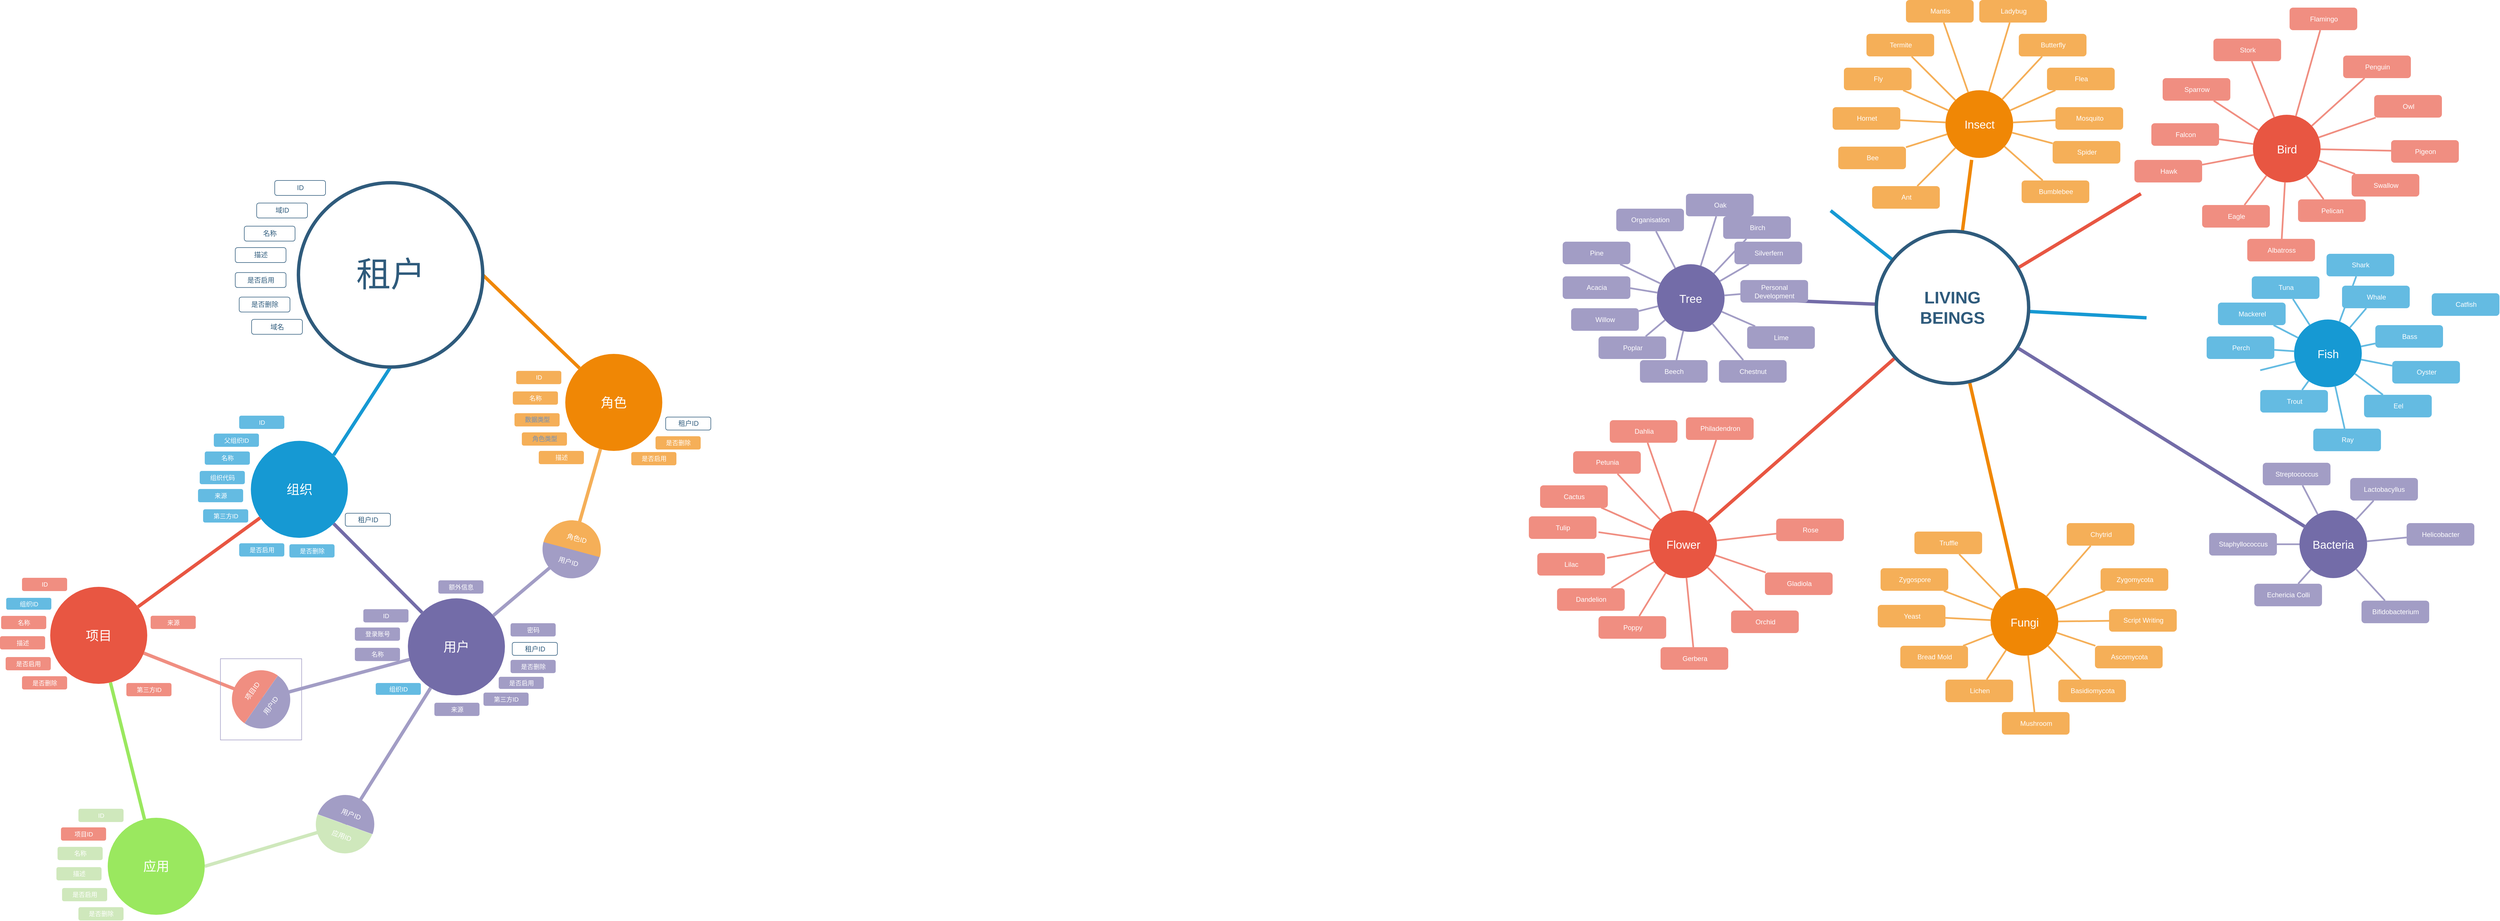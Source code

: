 <mxfile version="12.7.6" type="github">
  <diagram id="6a731a19-8d31-9384-78a2-239565b7b9f0" name="Page-1">
    <mxGraphModel dx="4276" dy="571" grid="1" gridSize="10" guides="1" tooltips="1" connect="1" arrows="1" fold="1" page="1" pageScale="1" pageWidth="3200" pageHeight="3200" background="#ffffff" math="0" shadow="0">
      <root>
        <mxCell id="0" />
        <mxCell id="1" parent="0" />
        <mxCell id="uGYCaoZWWmBtxd0d4g1E-1573" style="endArrow=none;strokeWidth=6;strokeColor=#A29DC5;html=1;exitX=0.5;exitY=0;exitDx=0;exitDy=0;exitPerimeter=0;" edge="1" parent="1" source="uGYCaoZWWmBtxd0d4g1E-1569" target="j6NOBljnlDJ0_zuV5T52-1565">
          <mxGeometry relative="1" as="geometry">
            <mxPoint x="-1327.968" y="1671.956" as="targetPoint" />
            <mxPoint x="-1590.995" y="1742.781" as="sourcePoint" />
          </mxGeometry>
        </mxCell>
        <mxCell id="uGYCaoZWWmBtxd0d4g1E-1572" style="endArrow=none;strokeWidth=6;strokeColor=#CFE8BC;html=1;entryX=1;entryY=0.5;entryDx=0;entryDy=0;exitX=0.5;exitY=0;exitDx=0;exitDy=0;exitPerimeter=0;" edge="1" parent="1" source="uGYCaoZWWmBtxd0d4g1E-1568" target="uGYCaoZWWmBtxd0d4g1E-1565">
          <mxGeometry relative="1" as="geometry">
            <mxPoint x="-1687" y="1760.0" as="targetPoint" />
            <mxPoint x="-1610.791" y="2001.437" as="sourcePoint" />
          </mxGeometry>
        </mxCell>
        <mxCell id="uGYCaoZWWmBtxd0d4g1E-1562" style="endArrow=none;strokeWidth=6;strokeColor=#A29DC5;html=1;exitX=0.5;exitY=0;exitDx=0;exitDy=0;exitPerimeter=0;" edge="1" parent="1" source="uGYCaoZWWmBtxd0d4g1E-1557" target="j6NOBljnlDJ0_zuV5T52-1565">
          <mxGeometry relative="1" as="geometry">
            <mxPoint x="-1503.371" y="1541.909" as="targetPoint" />
            <mxPoint x="-1660.119" y="1384.271" as="sourcePoint" />
          </mxGeometry>
        </mxCell>
        <mxCell id="uGYCaoZWWmBtxd0d4g1E-1561" style="endArrow=none;strokeWidth=6;strokeColor=#F08E81;html=1;exitX=0.5;exitY=0;exitDx=0;exitDy=0;exitPerimeter=0;" edge="1" parent="1" source="uGYCaoZWWmBtxd0d4g1E-1557" target="uGYCaoZWWmBtxd0d4g1E-1546">
          <mxGeometry relative="1" as="geometry">
            <mxPoint x="-1858.999" y="1644.004" as="targetPoint" />
            <mxPoint x="-1642.467" y="1486.326" as="sourcePoint" />
          </mxGeometry>
        </mxCell>
        <mxCell id="uGYCaoZWWmBtxd0d4g1E-1547" style="endArrow=none;strokeWidth=6;strokeColor=#E85642;html=1;" edge="1" parent="1" source="riii1gefVDgEGiFUZTim-1546" target="uGYCaoZWWmBtxd0d4g1E-1546">
          <mxGeometry relative="1" as="geometry">
            <mxPoint x="-1591.001" y="1582.229" as="targetPoint" />
            <mxPoint x="-1747.749" y="1451.501" as="sourcePoint" />
          </mxGeometry>
        </mxCell>
        <mxCell id="1351" value="Insect" style="ellipse;whiteSpace=wrap;html=1;shadow=0;fontFamily=Helvetica;fontSize=20;fontColor=#FFFFFF;align=center;strokeWidth=3;fillColor=#F08705;strokeColor=none;gradientColor=none;" parent="1" vertex="1">
          <mxGeometry x="1328.5" y="520" width="120" height="120" as="geometry" />
        </mxCell>
        <mxCell id="1352" value="Bird" style="ellipse;whiteSpace=wrap;html=1;shadow=0;fontFamily=Helvetica;fontSize=20;fontColor=#FFFFFF;align=center;strokeWidth=3;fillColor=#E85642;strokeColor=none;" parent="1" vertex="1">
          <mxGeometry x="1873.5" y="563.5" width="120" height="120" as="geometry" />
        </mxCell>
        <mxCell id="1353" value="Fish" style="ellipse;whiteSpace=wrap;html=1;shadow=0;fontFamily=Helvetica;fontSize=20;fontColor=#FFFFFF;align=center;strokeWidth=3;fillColor=#1699D3;strokeColor=none;" parent="1" vertex="1">
          <mxGeometry x="1946.5" y="926.5" width="120" height="120" as="geometry" />
        </mxCell>
        <mxCell id="1354" value="Bacteria" style="ellipse;whiteSpace=wrap;html=1;shadow=0;fontFamily=Helvetica;fontSize=20;fontColor=#FFFFFF;align=center;strokeWidth=3;fillColor=#736ca8;strokeColor=none;" parent="1" vertex="1">
          <mxGeometry x="1956" y="1265" width="120" height="120" as="geometry" />
        </mxCell>
        <mxCell id="1355" value="Fungi" style="ellipse;whiteSpace=wrap;html=1;shadow=0;fontFamily=Helvetica;fontSize=20;fontColor=#FFFFFF;align=center;strokeWidth=3;fillColor=#F08705;strokeColor=none;" parent="1" vertex="1">
          <mxGeometry x="1408.5" y="1402.5" width="120" height="120" as="geometry" />
        </mxCell>
        <mxCell id="1356" value="Flower" style="ellipse;whiteSpace=wrap;html=1;shadow=0;fontFamily=Helvetica;fontSize=20;fontColor=#FFFFFF;align=center;strokeWidth=3;fillColor=#E85642;strokeColor=none;" parent="1" vertex="1">
          <mxGeometry x="803.5" y="1265" width="120" height="120" as="geometry" />
        </mxCell>
        <mxCell id="1357" value="Ant" style="rounded=1;fillColor=#f5af58;strokeColor=none;strokeWidth=3;shadow=0;html=1;fontColor=#FFFFFF;" parent="1" vertex="1">
          <mxGeometry x="1198.5" y="690" width="120" height="40" as="geometry" />
        </mxCell>
        <mxCell id="1359" style="endArrow=none;strokeWidth=6;strokeColor=#1699D3;html=1;" parent="1" source="1515" edge="1">
          <mxGeometry relative="1" as="geometry">
            <mxPoint x="1125" y="733.5" as="targetPoint" />
          </mxGeometry>
        </mxCell>
        <mxCell id="1360" style="endArrow=none;strokeWidth=6;strokeColor=#f08705;html=1;" parent="1" source="1515" edge="1">
          <mxGeometry relative="1" as="geometry">
            <mxPoint x="1375" y="643.5" as="targetPoint" />
          </mxGeometry>
        </mxCell>
        <mxCell id="1361" style="endArrow=none;strokeWidth=6;strokeColor=#E85642;html=1;" parent="1" source="1515" edge="1">
          <mxGeometry relative="1" as="geometry">
            <mxPoint x="1675" y="703.5" as="targetPoint" />
          </mxGeometry>
        </mxCell>
        <mxCell id="1362" style="endArrow=none;strokeWidth=6;strokeColor=#1699D3;html=1;" parent="1" source="1515" edge="1">
          <mxGeometry relative="1" as="geometry">
            <mxPoint x="1685" y="923.5" as="targetPoint" />
          </mxGeometry>
        </mxCell>
        <mxCell id="1363" style="endArrow=none;strokeWidth=6;strokeColor=#736CA8;html=1;" parent="1" source="1515" edge="1">
          <mxGeometry relative="1" as="geometry">
            <mxPoint x="1065" y="893.5" as="targetPoint" />
          </mxGeometry>
        </mxCell>
        <mxCell id="1364" style="endArrow=none;strokeWidth=6;strokeColor=#736ca8;html=1;" parent="1" source="1515" target="1354" edge="1">
          <mxGeometry relative="1" as="geometry" />
        </mxCell>
        <mxCell id="1365" value="" style="edgeStyle=none;endArrow=none;strokeWidth=6;strokeColor=#F08705;html=1;" parent="1" source="1515" target="1355" edge="1">
          <mxGeometry x="426" y="320" width="100" height="100" as="geometry">
            <mxPoint x="426" y="420" as="sourcePoint" />
            <mxPoint x="526" y="320" as="targetPoint" />
          </mxGeometry>
        </mxCell>
        <mxCell id="1366" value="" style="edgeStyle=none;endArrow=none;strokeWidth=6;strokeColor=#E85642;html=1;" parent="1" source="1515" target="1356" edge="1">
          <mxGeometry x="426" y="320" width="100" height="100" as="geometry">
            <mxPoint x="426" y="420" as="sourcePoint" />
            <mxPoint x="526" y="320" as="targetPoint" />
          </mxGeometry>
        </mxCell>
        <mxCell id="1374" value="ID" style="rounded=1;fillColor=#64BBE2;strokeColor=none;strokeWidth=3;shadow=0;html=1;fontColor=#FFFFFF;fontSize=11;" parent="1" vertex="1">
          <mxGeometry x="-1696" y="1097" width="80" height="23.5" as="geometry" />
        </mxCell>
        <mxCell id="1388" value="Bee" style="rounded=1;fillColor=#f5af58;strokeColor=none;strokeWidth=3;shadow=0;html=1;fontColor=#FFFFFF;" parent="1" vertex="1">
          <mxGeometry x="1138.5" y="620" width="120" height="40" as="geometry" />
        </mxCell>
        <mxCell id="1389" value="Hornet" style="rounded=1;fillColor=#f5af58;strokeColor=none;strokeWidth=3;shadow=0;html=1;fontColor=#FFFFFF;" parent="1" vertex="1">
          <mxGeometry x="1128.5" y="550" width="120" height="40" as="geometry" />
        </mxCell>
        <mxCell id="1390" value="Fly" style="rounded=1;fillColor=#f5af58;strokeColor=none;strokeWidth=3;shadow=0;html=1;fontColor=#FFFFFF;" parent="1" vertex="1">
          <mxGeometry x="1148.5" y="480" width="120" height="40" as="geometry" />
        </mxCell>
        <mxCell id="1391" value="Termite" style="rounded=1;fillColor=#f5af58;strokeColor=none;strokeWidth=3;shadow=0;html=1;fontColor=#FFFFFF;" parent="1" vertex="1">
          <mxGeometry x="1188.5" y="420" width="120" height="40" as="geometry" />
        </mxCell>
        <mxCell id="1392" value="Mantis" style="rounded=1;fillColor=#f5af58;strokeColor=none;strokeWidth=3;shadow=0;html=1;fontColor=#FFFFFF;" parent="1" vertex="1">
          <mxGeometry x="1258.5" y="360" width="120" height="40" as="geometry" />
        </mxCell>
        <mxCell id="1393" value="Ladybug" style="rounded=1;fillColor=#f5af58;strokeColor=none;strokeWidth=3;shadow=0;html=1;fontColor=#FFFFFF;" parent="1" vertex="1">
          <mxGeometry x="1388.5" y="360" width="120" height="40" as="geometry" />
        </mxCell>
        <mxCell id="1394" value="Butterfly" style="rounded=1;fillColor=#f5af58;strokeColor=none;strokeWidth=3;shadow=0;html=1;fontColor=#FFFFFF;" parent="1" vertex="1">
          <mxGeometry x="1458.5" y="420" width="120" height="40" as="geometry" />
        </mxCell>
        <mxCell id="1395" value="Flea" style="rounded=1;fillColor=#f5af58;strokeColor=none;strokeWidth=3;shadow=0;html=1;fontColor=#FFFFFF;" parent="1" vertex="1">
          <mxGeometry x="1508.5" y="480" width="120" height="40" as="geometry" />
        </mxCell>
        <mxCell id="1396" value="Mosquito" style="rounded=1;fillColor=#f5af58;strokeColor=none;strokeWidth=3;shadow=0;html=1;fontColor=#FFFFFF;" parent="1" vertex="1">
          <mxGeometry x="1523.5" y="550" width="120" height="40" as="geometry" />
        </mxCell>
        <mxCell id="1397" value="Spider" style="rounded=1;fillColor=#f5af58;strokeColor=none;strokeWidth=3;shadow=0;html=1;fontColor=#FFFFFF;" parent="1" vertex="1">
          <mxGeometry x="1518.5" y="610" width="120" height="40" as="geometry" />
        </mxCell>
        <mxCell id="1398" value="Bumblebee" style="rounded=1;fillColor=#f5af58;strokeColor=none;strokeWidth=3;shadow=0;html=1;fontColor=#FFFFFF;" parent="1" vertex="1">
          <mxGeometry x="1463.5" y="680" width="120" height="40" as="geometry" />
        </mxCell>
        <mxCell id="1399" value="" style="edgeStyle=none;endArrow=none;strokeWidth=3;strokeColor=#F5AF58;html=1;" parent="1" source="1351" target="1357" edge="1">
          <mxGeometry x="228.5" y="300" width="100" height="100" as="geometry">
            <mxPoint x="228.5" y="400" as="sourcePoint" />
            <mxPoint x="328.5" y="300" as="targetPoint" />
          </mxGeometry>
        </mxCell>
        <mxCell id="1400" value="" style="edgeStyle=none;endArrow=none;strokeWidth=3;strokeColor=#F5AF58;html=1;" parent="1" source="1351" target="1388" edge="1">
          <mxGeometry x="228.5" y="300" width="100" height="100" as="geometry">
            <mxPoint x="228.5" y="400" as="sourcePoint" />
            <mxPoint x="328.5" y="300" as="targetPoint" />
          </mxGeometry>
        </mxCell>
        <mxCell id="1401" value="" style="edgeStyle=none;endArrow=none;strokeWidth=3;strokeColor=#F5AF58;html=1;" parent="1" source="1351" target="1389" edge="1">
          <mxGeometry x="228.5" y="300" width="100" height="100" as="geometry">
            <mxPoint x="228.5" y="400" as="sourcePoint" />
            <mxPoint x="328.5" y="300" as="targetPoint" />
          </mxGeometry>
        </mxCell>
        <mxCell id="1402" value="" style="edgeStyle=none;endArrow=none;strokeWidth=3;strokeColor=#F5AF58;html=1;" parent="1" source="1351" target="1390" edge="1">
          <mxGeometry x="228.5" y="300" width="100" height="100" as="geometry">
            <mxPoint x="228.5" y="400" as="sourcePoint" />
            <mxPoint x="328.5" y="300" as="targetPoint" />
          </mxGeometry>
        </mxCell>
        <mxCell id="1403" value="" style="edgeStyle=none;endArrow=none;strokeWidth=3;strokeColor=#F5AF58;html=1;" parent="1" source="1351" target="1391" edge="1">
          <mxGeometry x="228.5" y="300" width="100" height="100" as="geometry">
            <mxPoint x="228.5" y="400" as="sourcePoint" />
            <mxPoint x="328.5" y="300" as="targetPoint" />
          </mxGeometry>
        </mxCell>
        <mxCell id="1404" value="" style="edgeStyle=none;endArrow=none;strokeWidth=3;strokeColor=#F5AF58;html=1;" parent="1" source="1351" target="1392" edge="1">
          <mxGeometry x="228.5" y="300" width="100" height="100" as="geometry">
            <mxPoint x="228.5" y="400" as="sourcePoint" />
            <mxPoint x="328.5" y="300" as="targetPoint" />
          </mxGeometry>
        </mxCell>
        <mxCell id="1405" value="" style="edgeStyle=none;endArrow=none;strokeWidth=3;strokeColor=#F5AF58;html=1;" parent="1" source="1351" target="1393" edge="1">
          <mxGeometry x="228.5" y="300" width="100" height="100" as="geometry">
            <mxPoint x="228.5" y="400" as="sourcePoint" />
            <mxPoint x="328.5" y="300" as="targetPoint" />
          </mxGeometry>
        </mxCell>
        <mxCell id="1406" value="" style="edgeStyle=none;endArrow=none;strokeWidth=3;strokeColor=#F5AF58;html=1;" parent="1" source="1351" target="1394" edge="1">
          <mxGeometry x="228.5" y="300" width="100" height="100" as="geometry">
            <mxPoint x="228.5" y="400" as="sourcePoint" />
            <mxPoint x="328.5" y="300" as="targetPoint" />
          </mxGeometry>
        </mxCell>
        <mxCell id="1407" value="" style="edgeStyle=none;endArrow=none;strokeWidth=3;strokeColor=#F5AF58;html=1;" parent="1" source="1351" target="1395" edge="1">
          <mxGeometry x="228.5" y="300" width="100" height="100" as="geometry">
            <mxPoint x="228.5" y="400" as="sourcePoint" />
            <mxPoint x="328.5" y="300" as="targetPoint" />
          </mxGeometry>
        </mxCell>
        <mxCell id="1408" value="" style="edgeStyle=none;endArrow=none;strokeWidth=3;strokeColor=#F5AF58;html=1;" parent="1" source="1351" target="1396" edge="1">
          <mxGeometry x="228.5" y="300" width="100" height="100" as="geometry">
            <mxPoint x="228.5" y="400" as="sourcePoint" />
            <mxPoint x="328.5" y="300" as="targetPoint" />
          </mxGeometry>
        </mxCell>
        <mxCell id="1409" value="" style="edgeStyle=none;endArrow=none;strokeWidth=3;strokeColor=#F5AF58;html=1;" parent="1" source="1351" target="1397" edge="1">
          <mxGeometry x="228.5" y="300" width="100" height="100" as="geometry">
            <mxPoint x="228.5" y="400" as="sourcePoint" />
            <mxPoint x="328.5" y="300" as="targetPoint" />
          </mxGeometry>
        </mxCell>
        <mxCell id="1410" value="" style="edgeStyle=none;endArrow=none;strokeWidth=3;strokeColor=#F5AF58;html=1;" parent="1" source="1351" target="1398" edge="1">
          <mxGeometry x="228.5" y="300" width="100" height="100" as="geometry">
            <mxPoint x="228.5" y="400" as="sourcePoint" />
            <mxPoint x="328.5" y="300" as="targetPoint" />
          </mxGeometry>
        </mxCell>
        <mxCell id="1411" value="Eagle" style="rounded=1;fillColor=#f08e81;strokeColor=none;strokeWidth=3;shadow=0;html=1;fontColor=#FFFFFF;" parent="1" vertex="1">
          <mxGeometry x="1783.5" y="723.5" width="120" height="40" as="geometry" />
        </mxCell>
        <mxCell id="1412" value="Pigeon" style="rounded=1;fillColor=#f08e81;strokeColor=none;strokeWidth=3;shadow=0;html=1;fontColor=#FFFFFF;" parent="1" vertex="1">
          <mxGeometry x="2118.5" y="608.5" width="120" height="40" as="geometry" />
        </mxCell>
        <mxCell id="1413" value="Hawk" style="rounded=1;fillColor=#f08e81;strokeColor=none;strokeWidth=3;shadow=0;html=1;fontColor=#FFFFFF;" parent="1" vertex="1">
          <mxGeometry x="1663.5" y="643.5" width="120" height="40" as="geometry" />
        </mxCell>
        <mxCell id="1414" value="Falcon" style="rounded=1;fillColor=#f08e81;strokeColor=none;strokeWidth=3;shadow=0;html=1;fontColor=#FFFFFF;" parent="1" vertex="1">
          <mxGeometry x="1693.5" y="578.5" width="120" height="40" as="geometry" />
        </mxCell>
        <mxCell id="1415" value="Sparrow" style="rounded=1;fillColor=#f08e81;strokeColor=none;strokeWidth=3;shadow=0;html=1;fontColor=#FFFFFF;" parent="1" vertex="1">
          <mxGeometry x="1713.5" y="498.5" width="120" height="40" as="geometry" />
        </mxCell>
        <mxCell id="1416" value="Stork" style="rounded=1;fillColor=#f08e81;strokeColor=none;strokeWidth=3;shadow=0;html=1;fontColor=#FFFFFF;" parent="1" vertex="1">
          <mxGeometry x="1803.5" y="428.5" width="120" height="40" as="geometry" />
        </mxCell>
        <mxCell id="1417" value="Flamingo" style="rounded=1;fillColor=#f08e81;strokeColor=none;strokeWidth=3;shadow=0;html=1;fontColor=#FFFFFF;" parent="1" vertex="1">
          <mxGeometry x="1938.5" y="373.5" width="120" height="40" as="geometry" />
        </mxCell>
        <mxCell id="1418" value="Penguin" style="rounded=1;fillColor=#f08e81;strokeColor=none;strokeWidth=3;shadow=0;html=1;fontColor=#FFFFFF;" parent="1" vertex="1">
          <mxGeometry x="2033.5" y="458.5" width="120" height="40" as="geometry" />
        </mxCell>
        <mxCell id="1419" value="Owl" style="rounded=1;fillColor=#f08e81;strokeColor=none;strokeWidth=3;shadow=0;html=1;fontColor=#FFFFFF;" parent="1" vertex="1">
          <mxGeometry x="2088.5" y="528.5" width="120" height="40" as="geometry" />
        </mxCell>
        <mxCell id="1420" value="Albatross" style="rounded=1;fillColor=#f08e81;strokeColor=none;strokeWidth=3;shadow=0;html=1;fontColor=#FFFFFF;" parent="1" vertex="1">
          <mxGeometry x="1863.5" y="783.5" width="120" height="40" as="geometry" />
        </mxCell>
        <mxCell id="1421" value="Pelican" style="rounded=1;fillColor=#f08e81;strokeColor=none;strokeWidth=3;shadow=0;html=1;fontColor=#FFFFFF;" parent="1" vertex="1">
          <mxGeometry x="1953.5" y="713.5" width="120" height="40" as="geometry" />
        </mxCell>
        <mxCell id="1422" value="Swallow" style="rounded=1;fillColor=#f08e81;strokeColor=none;strokeWidth=3;shadow=0;html=1;fontColor=#FFFFFF;" parent="1" vertex="1">
          <mxGeometry x="2048.5" y="668.5" width="120" height="40" as="geometry" />
        </mxCell>
        <mxCell id="1423" value="" style="edgeStyle=none;endArrow=none;strokeWidth=3;strokeColor=#F08E81;html=1;" parent="1" source="1352" target="1411" edge="1">
          <mxGeometry x="203.5" y="313.5" width="100" height="100" as="geometry">
            <mxPoint x="203.5" y="413.5" as="sourcePoint" />
            <mxPoint x="303.5" y="313.5" as="targetPoint" />
          </mxGeometry>
        </mxCell>
        <mxCell id="1424" value="" style="edgeStyle=none;endArrow=none;strokeWidth=3;strokeColor=#F08E81;html=1;" parent="1" source="1352" target="1413" edge="1">
          <mxGeometry x="203.5" y="313.5" width="100" height="100" as="geometry">
            <mxPoint x="203.5" y="413.5" as="sourcePoint" />
            <mxPoint x="303.5" y="313.5" as="targetPoint" />
          </mxGeometry>
        </mxCell>
        <mxCell id="1425" value="" style="edgeStyle=none;endArrow=none;strokeWidth=3;strokeColor=#F08E81;html=1;" parent="1" source="1352" target="1414" edge="1">
          <mxGeometry x="203.5" y="313.5" width="100" height="100" as="geometry">
            <mxPoint x="203.5" y="413.5" as="sourcePoint" />
            <mxPoint x="303.5" y="313.5" as="targetPoint" />
          </mxGeometry>
        </mxCell>
        <mxCell id="1426" value="" style="edgeStyle=none;endArrow=none;strokeWidth=3;strokeColor=#F08E81;html=1;" parent="1" source="1352" target="1415" edge="1">
          <mxGeometry x="203.5" y="313.5" width="100" height="100" as="geometry">
            <mxPoint x="203.5" y="413.5" as="sourcePoint" />
            <mxPoint x="303.5" y="313.5" as="targetPoint" />
          </mxGeometry>
        </mxCell>
        <mxCell id="1427" value="" style="edgeStyle=none;endArrow=none;strokeWidth=3;strokeColor=#F08E81;html=1;" parent="1" source="1352" target="1416" edge="1">
          <mxGeometry x="203.5" y="313.5" width="100" height="100" as="geometry">
            <mxPoint x="203.5" y="413.5" as="sourcePoint" />
            <mxPoint x="303.5" y="313.5" as="targetPoint" />
          </mxGeometry>
        </mxCell>
        <mxCell id="1428" value="" style="edgeStyle=none;endArrow=none;strokeWidth=3;strokeColor=#F08E81;html=1;" parent="1" source="1352" target="1417" edge="1">
          <mxGeometry x="203.5" y="313.5" width="100" height="100" as="geometry">
            <mxPoint x="203.5" y="413.5" as="sourcePoint" />
            <mxPoint x="303.5" y="313.5" as="targetPoint" />
          </mxGeometry>
        </mxCell>
        <mxCell id="1429" value="" style="edgeStyle=none;endArrow=none;strokeWidth=3;strokeColor=#F08E81;html=1;" parent="1" source="1352" target="1418" edge="1">
          <mxGeometry x="203.5" y="313.5" width="100" height="100" as="geometry">
            <mxPoint x="203.5" y="413.5" as="sourcePoint" />
            <mxPoint x="303.5" y="313.5" as="targetPoint" />
          </mxGeometry>
        </mxCell>
        <mxCell id="1430" value="" style="edgeStyle=none;endArrow=none;strokeWidth=3;strokeColor=#F08E81;html=1;" parent="1" source="1352" target="1419" edge="1">
          <mxGeometry x="203.5" y="313.5" width="100" height="100" as="geometry">
            <mxPoint x="203.5" y="413.5" as="sourcePoint" />
            <mxPoint x="303.5" y="313.5" as="targetPoint" />
          </mxGeometry>
        </mxCell>
        <mxCell id="1431" value="" style="edgeStyle=none;endArrow=none;strokeWidth=3;strokeColor=#F08E81;html=1;" parent="1" source="1352" target="1412" edge="1">
          <mxGeometry x="203.5" y="313.5" width="100" height="100" as="geometry">
            <mxPoint x="203.5" y="413.5" as="sourcePoint" />
            <mxPoint x="303.5" y="313.5" as="targetPoint" />
          </mxGeometry>
        </mxCell>
        <mxCell id="1432" value="" style="edgeStyle=none;endArrow=none;strokeWidth=3;strokeColor=#F08E81;html=1;" parent="1" source="1352" target="1422" edge="1">
          <mxGeometry x="203.5" y="313.5" width="100" height="100" as="geometry">
            <mxPoint x="203.5" y="413.5" as="sourcePoint" />
            <mxPoint x="303.5" y="313.5" as="targetPoint" />
          </mxGeometry>
        </mxCell>
        <mxCell id="1433" value="" style="edgeStyle=none;endArrow=none;strokeWidth=3;strokeColor=#F08E81;html=1;" parent="1" source="1352" target="1421" edge="1">
          <mxGeometry x="203.5" y="313.5" width="100" height="100" as="geometry">
            <mxPoint x="203.5" y="413.5" as="sourcePoint" />
            <mxPoint x="303.5" y="313.5" as="targetPoint" />
          </mxGeometry>
        </mxCell>
        <mxCell id="1434" value="" style="edgeStyle=none;endArrow=none;strokeWidth=3;strokeColor=#F08E81;html=1;" parent="1" source="1352" target="1420" edge="1">
          <mxGeometry x="203.5" y="313.5" width="100" height="100" as="geometry">
            <mxPoint x="203.5" y="413.5" as="sourcePoint" />
            <mxPoint x="303.5" y="313.5" as="targetPoint" />
          </mxGeometry>
        </mxCell>
        <mxCell id="1435" value="Perch" style="rounded=1;fillColor=#64BBE2;strokeColor=none;strokeWidth=3;shadow=0;html=1;fontColor=#FFFFFF;" parent="1" vertex="1">
          <mxGeometry x="1791.5" y="956.5" width="120" height="40" as="geometry" />
        </mxCell>
        <mxCell id="1436" value="Mackerel" style="rounded=1;fillColor=#64BBE2;strokeColor=none;strokeWidth=3;shadow=0;html=1;fontColor=#FFFFFF;" parent="1" vertex="1">
          <mxGeometry x="1811.5" y="896.5" width="120" height="40" as="geometry" />
        </mxCell>
        <mxCell id="1437" value="Tuna" style="rounded=1;fillColor=#64BBE2;strokeColor=none;strokeWidth=3;shadow=0;html=1;fontColor=#FFFFFF;" parent="1" vertex="1">
          <mxGeometry x="1871.5" y="850" width="120" height="40" as="geometry" />
        </mxCell>
        <mxCell id="1438" value="Shark" style="rounded=1;fillColor=#64BBE2;strokeColor=none;strokeWidth=3;shadow=0;html=1;fontColor=#FFFFFF;" parent="1" vertex="1">
          <mxGeometry x="2004" y="810" width="120" height="40" as="geometry" />
        </mxCell>
        <mxCell id="1439" value="Whale" style="rounded=1;fillColor=#64BBE2;strokeColor=none;strokeWidth=3;shadow=0;html=1;fontColor=#FFFFFF;" parent="1" vertex="1">
          <mxGeometry x="2031.5" y="866.5" width="120" height="40" as="geometry" />
        </mxCell>
        <mxCell id="1440" value="Bass" style="rounded=1;fillColor=#64BBE2;strokeColor=none;strokeWidth=3;shadow=0;html=1;fontColor=#FFFFFF;" parent="1" vertex="1">
          <mxGeometry x="2090.5" y="936.5" width="120" height="40" as="geometry" />
        </mxCell>
        <mxCell id="1441" value="Eel" style="rounded=1;fillColor=#64BBE2;strokeColor=none;strokeWidth=3;shadow=0;html=1;fontColor=#FFFFFF;" parent="1" vertex="1">
          <mxGeometry x="2070.5" y="1060" width="120" height="40" as="geometry" />
        </mxCell>
        <mxCell id="1442" value="Oyster" style="rounded=1;fillColor=#64BBE2;strokeColor=none;strokeWidth=3;shadow=0;html=1;fontColor=#FFFFFF;" parent="1" vertex="1">
          <mxGeometry x="2120.5" y="1000" width="120" height="40" as="geometry" />
        </mxCell>
        <mxCell id="1443" value="Ray" style="rounded=1;fillColor=#64BBE2;strokeColor=none;strokeWidth=3;shadow=0;html=1;fontColor=#FFFFFF;" parent="1" vertex="1">
          <mxGeometry x="1980.5" y="1120" width="120" height="40" as="geometry" />
        </mxCell>
        <mxCell id="1444" value="Trout" style="rounded=1;fillColor=#64BBE2;strokeColor=none;strokeWidth=3;shadow=0;html=1;fontColor=#FFFFFF;" parent="1" vertex="1">
          <mxGeometry x="1886.5" y="1051.5" width="120" height="40" as="geometry" />
        </mxCell>
        <mxCell id="1445" value="Catfish" style="rounded=1;fillColor=#64BBE2;strokeColor=none;strokeWidth=3;shadow=0;html=1;fontColor=#FFFFFF;" parent="1" vertex="1">
          <mxGeometry x="2190.5" y="880" width="120" height="40" as="geometry" />
        </mxCell>
        <mxCell id="1446" value="" style="edgeStyle=none;endArrow=none;strokeWidth=3;strokeColor=#64BBE2;html=1;" parent="1" source="1353" target="1435" edge="1">
          <mxGeometry x="-13.5" y="316.5" width="100" height="100" as="geometry">
            <mxPoint x="-13.5" y="416.5" as="sourcePoint" />
            <mxPoint x="86.5" y="316.5" as="targetPoint" />
          </mxGeometry>
        </mxCell>
        <mxCell id="1447" value="" style="edgeStyle=none;endArrow=none;strokeWidth=3;strokeColor=#64BBE2;html=1;" parent="1" source="1353" target="1436" edge="1">
          <mxGeometry x="-13.5" y="316.5" width="100" height="100" as="geometry">
            <mxPoint x="-13.5" y="416.5" as="sourcePoint" />
            <mxPoint x="86.5" y="316.5" as="targetPoint" />
          </mxGeometry>
        </mxCell>
        <mxCell id="1448" value="" style="edgeStyle=none;endArrow=none;strokeWidth=3;strokeColor=#64BBE2;html=1;" parent="1" source="1353" target="1437" edge="1">
          <mxGeometry x="-13.5" y="316.5" width="100" height="100" as="geometry">
            <mxPoint x="-13.5" y="416.5" as="sourcePoint" />
            <mxPoint x="86.5" y="316.5" as="targetPoint" />
          </mxGeometry>
        </mxCell>
        <mxCell id="1449" value="" style="edgeStyle=none;endArrow=none;strokeWidth=3;strokeColor=#64BBE2;html=1;" parent="1" source="1353" target="1438" edge="1">
          <mxGeometry x="-13.5" y="316.5" width="100" height="100" as="geometry">
            <mxPoint x="-13.5" y="416.5" as="sourcePoint" />
            <mxPoint x="86.5" y="316.5" as="targetPoint" />
          </mxGeometry>
        </mxCell>
        <mxCell id="1450" value="" style="edgeStyle=none;endArrow=none;strokeWidth=3;strokeColor=#64BBE2;html=1;" parent="1" source="1353" target="1439" edge="1">
          <mxGeometry x="-13.5" y="316.5" width="100" height="100" as="geometry">
            <mxPoint x="-13.5" y="416.5" as="sourcePoint" />
            <mxPoint x="86.5" y="316.5" as="targetPoint" />
          </mxGeometry>
        </mxCell>
        <mxCell id="1451" value="" style="edgeStyle=none;endArrow=none;strokeWidth=3;strokeColor=#64BBE2;html=1;" parent="1" source="1353" target="1440" edge="1">
          <mxGeometry x="-13.5" y="316.5" width="100" height="100" as="geometry">
            <mxPoint x="-13.5" y="416.5" as="sourcePoint" />
            <mxPoint x="86.5" y="316.5" as="targetPoint" />
          </mxGeometry>
        </mxCell>
        <mxCell id="1452" value="" style="edgeStyle=none;endArrow=none;strokeWidth=3;strokeColor=#64BBE2;html=1;" parent="1" source="1353" target="1442" edge="1">
          <mxGeometry x="-13.5" y="316.5" width="100" height="100" as="geometry">
            <mxPoint x="-13.5" y="416.5" as="sourcePoint" />
            <mxPoint x="86.5" y="316.5" as="targetPoint" />
          </mxGeometry>
        </mxCell>
        <mxCell id="1453" value="" style="edgeStyle=none;endArrow=none;strokeWidth=3;strokeColor=#64BBE2;html=1;" parent="1" source="1353" target="1441" edge="1">
          <mxGeometry x="-13.5" y="316.5" width="100" height="100" as="geometry">
            <mxPoint x="-13.5" y="416.5" as="sourcePoint" />
            <mxPoint x="86.5" y="316.5" as="targetPoint" />
          </mxGeometry>
        </mxCell>
        <mxCell id="1454" value="" style="edgeStyle=none;endArrow=none;strokeWidth=3;strokeColor=#64BBE2;html=1;" parent="1" source="1353" target="1443" edge="1">
          <mxGeometry x="-13.5" y="316.5" width="100" height="100" as="geometry">
            <mxPoint x="-13.5" y="416.5" as="sourcePoint" />
            <mxPoint x="86.5" y="316.5" as="targetPoint" />
          </mxGeometry>
        </mxCell>
        <mxCell id="1455" value="" style="edgeStyle=none;endArrow=none;strokeWidth=3;strokeColor=#64BBE2;html=1;" parent="1" source="1353" target="1444" edge="1">
          <mxGeometry x="-13.5" y="316.5" width="100" height="100" as="geometry">
            <mxPoint x="-13.5" y="416.5" as="sourcePoint" />
            <mxPoint x="86.5" y="316.5" as="targetPoint" />
          </mxGeometry>
        </mxCell>
        <mxCell id="1456" value="" style="edgeStyle=none;endArrow=none;strokeWidth=3;strokeColor=#64BBE2;html=1;" parent="1" source="1353" edge="1">
          <mxGeometry x="-13.5" y="316.5" width="100" height="100" as="geometry">
            <mxPoint x="-13.5" y="416.5" as="sourcePoint" />
            <mxPoint x="1886.5" y="1016.5" as="targetPoint" />
          </mxGeometry>
        </mxCell>
        <mxCell id="1457" value="Streptococcus" style="rounded=1;fillColor=#a29dc5;strokeColor=none;strokeWidth=3;shadow=0;html=1;fontColor=#FFFFFF;" parent="1" vertex="1">
          <mxGeometry x="1891" y="1180.5" width="120" height="40" as="geometry" />
        </mxCell>
        <mxCell id="1458" value="Echericia Colli" style="rounded=1;fillColor=#a29dc5;strokeColor=none;strokeWidth=3;shadow=0;html=1;fontColor=#FFFFFF;" parent="1" vertex="1">
          <mxGeometry x="1876" y="1395" width="120" height="40" as="geometry" />
        </mxCell>
        <mxCell id="1459" value="Lactobacyllus" style="rounded=1;fillColor=#a29dc5;strokeColor=none;strokeWidth=3;shadow=0;html=1;fontColor=#FFFFFF;" parent="1" vertex="1">
          <mxGeometry x="2046" y="1207.5" width="120" height="40" as="geometry" />
        </mxCell>
        <mxCell id="1460" value="Helicobacter" style="rounded=1;fillColor=#a29dc5;strokeColor=none;strokeWidth=3;shadow=0;html=1;fontColor=#FFFFFF;" parent="1" vertex="1">
          <mxGeometry x="2146" y="1287.5" width="120" height="40" as="geometry" />
        </mxCell>
        <mxCell id="1461" value="Bifidobacterium" style="rounded=1;fillColor=#a29dc5;strokeColor=none;strokeWidth=3;shadow=0;html=1;fontColor=#FFFFFF;" parent="1" vertex="1">
          <mxGeometry x="2066" y="1425" width="120" height="40" as="geometry" />
        </mxCell>
        <mxCell id="1462" value="Staphyllococcus" style="rounded=1;fillColor=#a29dc5;strokeColor=none;strokeWidth=3;shadow=0;html=1;fontColor=#FFFFFF;" parent="1" vertex="1">
          <mxGeometry x="1796" y="1305" width="120" height="40" as="geometry" />
        </mxCell>
        <mxCell id="1463" value="" style="edgeStyle=none;endArrow=none;strokeWidth=3;strokeColor=#A29DC5;html=1;" parent="1" source="1354" target="1460" edge="1">
          <mxGeometry x="496" y="-10" width="100" height="100" as="geometry">
            <mxPoint x="496" y="90" as="sourcePoint" />
            <mxPoint x="596" y="-10" as="targetPoint" />
          </mxGeometry>
        </mxCell>
        <mxCell id="1464" value="" style="edgeStyle=none;endArrow=none;strokeWidth=3;strokeColor=#A29DC5;html=1;" parent="1" source="1354" target="1461" edge="1">
          <mxGeometry x="496" y="-10" width="100" height="100" as="geometry">
            <mxPoint x="496" y="90" as="sourcePoint" />
            <mxPoint x="596" y="-10" as="targetPoint" />
          </mxGeometry>
        </mxCell>
        <mxCell id="1465" value="" style="edgeStyle=none;endArrow=none;strokeWidth=3;strokeColor=#A29DC5;html=1;" parent="1" source="1354" target="1458" edge="1">
          <mxGeometry x="496" y="-10" width="100" height="100" as="geometry">
            <mxPoint x="496" y="90" as="sourcePoint" />
            <mxPoint x="596" y="-10" as="targetPoint" />
          </mxGeometry>
        </mxCell>
        <mxCell id="1466" value="" style="edgeStyle=none;endArrow=none;strokeWidth=3;strokeColor=#A29DC5;html=1;" parent="1" source="1354" target="1462" edge="1">
          <mxGeometry x="496" y="-10" width="100" height="100" as="geometry">
            <mxPoint x="496" y="90" as="sourcePoint" />
            <mxPoint x="596" y="-10" as="targetPoint" />
          </mxGeometry>
        </mxCell>
        <mxCell id="1467" value="" style="edgeStyle=none;endArrow=none;strokeWidth=3;strokeColor=#A29DC5;html=1;" parent="1" source="1354" target="1457" edge="1">
          <mxGeometry x="496" y="-10" width="100" height="100" as="geometry">
            <mxPoint x="496" y="90" as="sourcePoint" />
            <mxPoint x="596" y="-10" as="targetPoint" />
          </mxGeometry>
        </mxCell>
        <mxCell id="1468" value="Zygomycota" style="rounded=1;fillColor=#f5af58;strokeColor=none;strokeWidth=3;shadow=0;html=1;fontColor=#FFFFFF;" parent="1" vertex="1">
          <mxGeometry x="1603.5" y="1367.5" width="120" height="40" as="geometry" />
        </mxCell>
        <mxCell id="1469" value="Script Writing" style="rounded=1;fillColor=#f5af58;strokeColor=none;strokeWidth=3;shadow=0;html=1;fontColor=#FFFFFF;" parent="1" vertex="1">
          <mxGeometry x="1618.5" y="1440" width="120" height="40" as="geometry" />
        </mxCell>
        <mxCell id="1470" value="Ascomycota" style="rounded=1;fillColor=#f5af58;strokeColor=none;strokeWidth=3;shadow=0;html=1;fontColor=#FFFFFF;" parent="1" vertex="1">
          <mxGeometry x="1593.5" y="1505" width="120" height="40" as="geometry" />
        </mxCell>
        <mxCell id="1471" value="Basidiomycota" style="rounded=1;fillColor=#f5af58;strokeColor=none;strokeWidth=3;shadow=0;html=1;fontColor=#FFFFFF;" parent="1" vertex="1">
          <mxGeometry x="1528.5" y="1565" width="120" height="40" as="geometry" />
        </mxCell>
        <mxCell id="1472" value="Mushroom" style="rounded=1;fillColor=#f5af58;strokeColor=none;strokeWidth=3;shadow=0;html=1;fontColor=#FFFFFF;" parent="1" vertex="1">
          <mxGeometry x="1428.5" y="1622.5" width="120" height="40" as="geometry" />
        </mxCell>
        <mxCell id="1473" value="Lichen" style="rounded=1;fillColor=#f5af58;strokeColor=none;strokeWidth=3;shadow=0;html=1;fontColor=#FFFFFF;" parent="1" vertex="1">
          <mxGeometry x="1328.5" y="1565" width="120" height="40" as="geometry" />
        </mxCell>
        <mxCell id="1474" value="Bread Mold" style="rounded=1;fillColor=#f5af58;strokeColor=none;strokeWidth=3;shadow=0;html=1;fontColor=#FFFFFF;" parent="1" vertex="1">
          <mxGeometry x="1248.5" y="1505" width="120" height="40" as="geometry" />
        </mxCell>
        <mxCell id="1475" value="Yeast" style="rounded=1;fillColor=#f5af58;strokeColor=none;strokeWidth=3;shadow=0;html=1;fontColor=#FFFFFF;" parent="1" vertex="1">
          <mxGeometry x="1208.5" y="1432.5" width="120" height="40" as="geometry" />
        </mxCell>
        <mxCell id="1476" value="Zygospore" style="rounded=1;fillColor=#f5af58;strokeColor=none;strokeWidth=3;shadow=0;html=1;fontColor=#FFFFFF;" parent="1" vertex="1">
          <mxGeometry x="1213.5" y="1367.5" width="120" height="40" as="geometry" />
        </mxCell>
        <mxCell id="1477" value="Truffle" style="rounded=1;fillColor=#f5af58;strokeColor=none;strokeWidth=3;shadow=0;html=1;fontColor=#FFFFFF;" parent="1" vertex="1">
          <mxGeometry x="1273.5" y="1302.5" width="120" height="40" as="geometry" />
        </mxCell>
        <mxCell id="1478" value="Chytrid" style="rounded=1;fillColor=#f5af58;strokeColor=none;strokeWidth=3;shadow=0;html=1;fontColor=#FFFFFF;" parent="1" vertex="1">
          <mxGeometry x="1543.5" y="1287.5" width="120" height="40" as="geometry" />
        </mxCell>
        <mxCell id="1479" value="" style="edgeStyle=none;endArrow=none;strokeWidth=3;strokeColor=#F5AF58;html=1;" parent="1" source="1355" target="1478" edge="1">
          <mxGeometry x="488.5" y="132.5" width="100" height="100" as="geometry">
            <mxPoint x="488.5" y="232.5" as="sourcePoint" />
            <mxPoint x="588.5" y="132.5" as="targetPoint" />
          </mxGeometry>
        </mxCell>
        <mxCell id="1480" value="" style="edgeStyle=none;endArrow=none;strokeWidth=3;strokeColor=#F5AF58;html=1;" parent="1" source="1355" target="1468" edge="1">
          <mxGeometry x="488.5" y="132.5" width="100" height="100" as="geometry">
            <mxPoint x="488.5" y="232.5" as="sourcePoint" />
            <mxPoint x="588.5" y="132.5" as="targetPoint" />
          </mxGeometry>
        </mxCell>
        <mxCell id="1481" value="" style="edgeStyle=none;endArrow=none;strokeWidth=3;strokeColor=#F5AF58;html=1;" parent="1" source="1355" target="1469" edge="1">
          <mxGeometry x="488.5" y="132.5" width="100" height="100" as="geometry">
            <mxPoint x="488.5" y="232.5" as="sourcePoint" />
            <mxPoint x="588.5" y="132.5" as="targetPoint" />
          </mxGeometry>
        </mxCell>
        <mxCell id="1482" value="" style="edgeStyle=none;endArrow=none;strokeWidth=3;strokeColor=#F5AF58;html=1;" parent="1" source="1355" target="1470" edge="1">
          <mxGeometry x="488.5" y="132.5" width="100" height="100" as="geometry">
            <mxPoint x="488.5" y="232.5" as="sourcePoint" />
            <mxPoint x="588.5" y="132.5" as="targetPoint" />
          </mxGeometry>
        </mxCell>
        <mxCell id="1483" value="" style="edgeStyle=none;endArrow=none;strokeWidth=3;strokeColor=#F5AF58;html=1;" parent="1" source="1355" target="1471" edge="1">
          <mxGeometry x="488.5" y="132.5" width="100" height="100" as="geometry">
            <mxPoint x="488.5" y="232.5" as="sourcePoint" />
            <mxPoint x="588.5" y="132.5" as="targetPoint" />
          </mxGeometry>
        </mxCell>
        <mxCell id="1484" value="" style="edgeStyle=none;endArrow=none;strokeWidth=3;strokeColor=#F5AF58;html=1;" parent="1" source="1355" target="1472" edge="1">
          <mxGeometry x="488.5" y="132.5" width="100" height="100" as="geometry">
            <mxPoint x="488.5" y="232.5" as="sourcePoint" />
            <mxPoint x="588.5" y="132.5" as="targetPoint" />
          </mxGeometry>
        </mxCell>
        <mxCell id="1485" value="" style="edgeStyle=none;endArrow=none;strokeWidth=3;strokeColor=#F5AF58;html=1;" parent="1" source="1355" target="1473" edge="1">
          <mxGeometry x="488.5" y="132.5" width="100" height="100" as="geometry">
            <mxPoint x="488.5" y="232.5" as="sourcePoint" />
            <mxPoint x="588.5" y="132.5" as="targetPoint" />
          </mxGeometry>
        </mxCell>
        <mxCell id="1486" value="" style="edgeStyle=none;endArrow=none;strokeWidth=3;strokeColor=#F5AF58;html=1;" parent="1" source="1355" target="1474" edge="1">
          <mxGeometry x="488.5" y="132.5" width="100" height="100" as="geometry">
            <mxPoint x="488.5" y="232.5" as="sourcePoint" />
            <mxPoint x="588.5" y="132.5" as="targetPoint" />
          </mxGeometry>
        </mxCell>
        <mxCell id="1487" value="" style="edgeStyle=none;endArrow=none;strokeWidth=3;strokeColor=#F5AF58;html=1;" parent="1" source="1355" target="1475" edge="1">
          <mxGeometry x="488.5" y="132.5" width="100" height="100" as="geometry">
            <mxPoint x="488.5" y="232.5" as="sourcePoint" />
            <mxPoint x="588.5" y="132.5" as="targetPoint" />
          </mxGeometry>
        </mxCell>
        <mxCell id="1488" value="" style="edgeStyle=none;endArrow=none;strokeWidth=3;strokeColor=#F5AF58;html=1;" parent="1" source="1355" target="1476" edge="1">
          <mxGeometry x="488.5" y="132.5" width="100" height="100" as="geometry">
            <mxPoint x="488.5" y="232.5" as="sourcePoint" />
            <mxPoint x="588.5" y="132.5" as="targetPoint" />
          </mxGeometry>
        </mxCell>
        <mxCell id="1489" value="" style="edgeStyle=none;endArrow=none;strokeWidth=3;strokeColor=#F5AF58;html=1;" parent="1" source="1355" target="1477" edge="1">
          <mxGeometry x="488.5" y="132.5" width="100" height="100" as="geometry">
            <mxPoint x="488.5" y="232.5" as="sourcePoint" />
            <mxPoint x="588.5" y="132.5" as="targetPoint" />
          </mxGeometry>
        </mxCell>
        <mxCell id="1490" value="Philadendron" style="rounded=1;fillColor=#f08e81;strokeColor=none;strokeWidth=3;shadow=0;html=1;fontColor=#FFFFFF;" parent="1" vertex="1">
          <mxGeometry x="868.5" y="1100" width="120" height="40" as="geometry" />
        </mxCell>
        <mxCell id="1491" value="Dahlia" style="rounded=1;fillColor=#f08e81;strokeColor=none;strokeWidth=3;shadow=0;html=1;fontColor=#FFFFFF;" parent="1" vertex="1">
          <mxGeometry x="733.5" y="1105" width="120" height="40" as="geometry" />
        </mxCell>
        <mxCell id="1492" value="Petunia" style="rounded=1;fillColor=#f08e81;strokeColor=none;strokeWidth=3;shadow=0;html=1;fontColor=#FFFFFF;" parent="1" vertex="1">
          <mxGeometry x="668.5" y="1160" width="120" height="40" as="geometry" />
        </mxCell>
        <mxCell id="1493" value="Cactus" style="rounded=1;fillColor=#f08e81;strokeColor=none;strokeWidth=3;shadow=0;html=1;fontColor=#FFFFFF;" parent="1" vertex="1">
          <mxGeometry x="610" y="1220.5" width="120" height="40" as="geometry" />
        </mxCell>
        <mxCell id="1494" value="Tulip" style="rounded=1;fillColor=#f08e81;strokeColor=none;strokeWidth=3;shadow=0;html=1;fontColor=#FFFFFF;" parent="1" vertex="1">
          <mxGeometry x="590" y="1275.5" width="120" height="40" as="geometry" />
        </mxCell>
        <mxCell id="1495" value="Lilac" style="rounded=1;fillColor=#f08e81;strokeColor=none;strokeWidth=3;shadow=0;html=1;fontColor=#FFFFFF;" parent="1" vertex="1">
          <mxGeometry x="605" y="1340.5" width="120" height="40" as="geometry" />
        </mxCell>
        <mxCell id="1496" value="Dandelion" style="rounded=1;fillColor=#f08e81;strokeColor=none;strokeWidth=3;shadow=0;html=1;fontColor=#FFFFFF;" parent="1" vertex="1">
          <mxGeometry x="640" y="1403" width="120" height="40" as="geometry" />
        </mxCell>
        <mxCell id="1497" value="Poppy" style="rounded=1;fillColor=#f08e81;strokeColor=none;strokeWidth=3;shadow=0;html=1;fontColor=#FFFFFF;" parent="1" vertex="1">
          <mxGeometry x="713.5" y="1452.5" width="120" height="40" as="geometry" />
        </mxCell>
        <mxCell id="1498" value="Gerbera" style="rounded=1;fillColor=#f08e81;strokeColor=none;strokeWidth=3;shadow=0;html=1;fontColor=#FFFFFF;" parent="1" vertex="1">
          <mxGeometry x="823.5" y="1507.5" width="120" height="40" as="geometry" />
        </mxCell>
        <mxCell id="1499" value="Orchid" style="rounded=1;fillColor=#f08e81;strokeColor=none;strokeWidth=3;shadow=0;html=1;fontColor=#FFFFFF;" parent="1" vertex="1">
          <mxGeometry x="948.5" y="1442.5" width="120" height="40" as="geometry" />
        </mxCell>
        <mxCell id="1500" value="Gladiola" style="rounded=1;fillColor=#f08e81;strokeColor=none;strokeWidth=3;shadow=0;html=1;fontColor=#FFFFFF;" parent="1" vertex="1">
          <mxGeometry x="1008.5" y="1375" width="120" height="40" as="geometry" />
        </mxCell>
        <mxCell id="1501" value="Rose" style="rounded=1;fillColor=#f08e81;strokeColor=none;strokeWidth=3;shadow=0;html=1;fontColor=#FFFFFF;" parent="1" vertex="1">
          <mxGeometry x="1028.5" y="1279.5" width="120" height="40" as="geometry" />
        </mxCell>
        <mxCell id="1502" value="" style="edgeStyle=none;endArrow=none;strokeWidth=3;strokeColor=#F08E81;html=1;" parent="1" source="1356" target="1501" edge="1">
          <mxGeometry x="433.5" y="145" width="100" height="100" as="geometry">
            <mxPoint x="433.5" y="245" as="sourcePoint" />
            <mxPoint x="533.5" y="145" as="targetPoint" />
          </mxGeometry>
        </mxCell>
        <mxCell id="1503" value="" style="edgeStyle=none;endArrow=none;strokeWidth=3;strokeColor=#F08E81;html=1;" parent="1" source="1356" target="1490" edge="1">
          <mxGeometry x="433.5" y="145" width="100" height="100" as="geometry">
            <mxPoint x="433.5" y="245" as="sourcePoint" />
            <mxPoint x="533.5" y="145" as="targetPoint" />
          </mxGeometry>
        </mxCell>
        <mxCell id="1504" value="" style="edgeStyle=none;endArrow=none;strokeWidth=3;strokeColor=#F08E81;html=1;" parent="1" source="1356" target="1491" edge="1">
          <mxGeometry x="433.5" y="145" width="100" height="100" as="geometry">
            <mxPoint x="433.5" y="245" as="sourcePoint" />
            <mxPoint x="533.5" y="145" as="targetPoint" />
          </mxGeometry>
        </mxCell>
        <mxCell id="1505" value="" style="edgeStyle=none;endArrow=none;strokeWidth=3;strokeColor=#F08E81;html=1;" parent="1" source="1356" target="1492" edge="1">
          <mxGeometry x="433.5" y="145" width="100" height="100" as="geometry">
            <mxPoint x="433.5" y="245" as="sourcePoint" />
            <mxPoint x="533.5" y="145" as="targetPoint" />
          </mxGeometry>
        </mxCell>
        <mxCell id="1506" value="" style="edgeStyle=none;endArrow=none;strokeWidth=3;strokeColor=#F08E81;html=1;" parent="1" source="1356" edge="1">
          <mxGeometry x="433.5" y="145" width="100" height="100" as="geometry">
            <mxPoint x="433.5" y="245" as="sourcePoint" />
            <mxPoint x="718.206" y="1260" as="targetPoint" />
          </mxGeometry>
        </mxCell>
        <mxCell id="1507" value="" style="edgeStyle=none;endArrow=none;strokeWidth=3;strokeColor=#F08E81;html=1;" parent="1" source="1356" edge="1">
          <mxGeometry x="433.5" y="145" width="100" height="100" as="geometry">
            <mxPoint x="433.5" y="245" as="sourcePoint" />
            <mxPoint x="713.5" y="1303.571" as="targetPoint" />
          </mxGeometry>
        </mxCell>
        <mxCell id="1508" value="" style="edgeStyle=none;endArrow=none;strokeWidth=3;strokeColor=#F08E81;html=1;" parent="1" source="1356" edge="1">
          <mxGeometry x="433.5" y="145" width="100" height="100" as="geometry">
            <mxPoint x="433.5" y="245" as="sourcePoint" />
            <mxPoint x="728.5" y="1349.231" as="targetPoint" />
          </mxGeometry>
        </mxCell>
        <mxCell id="1509" value="" style="edgeStyle=none;endArrow=none;strokeWidth=3;strokeColor=#F08E81;html=1;" parent="1" source="1356" edge="1">
          <mxGeometry x="433.5" y="145" width="100" height="100" as="geometry">
            <mxPoint x="433.5" y="245" as="sourcePoint" />
            <mxPoint x="736.321" y="1402.5" as="targetPoint" />
          </mxGeometry>
        </mxCell>
        <mxCell id="1510" value="" style="edgeStyle=none;endArrow=none;strokeWidth=3;strokeColor=#F08E81;html=1;" parent="1" source="1356" target="1497" edge="1">
          <mxGeometry x="433.5" y="145" width="100" height="100" as="geometry">
            <mxPoint x="433.5" y="245" as="sourcePoint" />
            <mxPoint x="533.5" y="145" as="targetPoint" />
          </mxGeometry>
        </mxCell>
        <mxCell id="1511" value="" style="edgeStyle=none;endArrow=none;strokeWidth=3;strokeColor=#F08E81;html=1;" parent="1" source="1356" target="1498" edge="1">
          <mxGeometry x="433.5" y="145" width="100" height="100" as="geometry">
            <mxPoint x="433.5" y="245" as="sourcePoint" />
            <mxPoint x="533.5" y="145" as="targetPoint" />
          </mxGeometry>
        </mxCell>
        <mxCell id="1512" value="" style="edgeStyle=none;endArrow=none;strokeWidth=3;strokeColor=#F08E81;html=1;" parent="1" source="1356" target="1499" edge="1">
          <mxGeometry x="433.5" y="145" width="100" height="100" as="geometry">
            <mxPoint x="433.5" y="245" as="sourcePoint" />
            <mxPoint x="533.5" y="145" as="targetPoint" />
          </mxGeometry>
        </mxCell>
        <mxCell id="1513" value="" style="edgeStyle=none;endArrow=none;strokeWidth=3;strokeColor=#F08E81;html=1;" parent="1" source="1356" target="1500" edge="1">
          <mxGeometry x="433.5" y="145" width="100" height="100" as="geometry">
            <mxPoint x="433.5" y="245" as="sourcePoint" />
            <mxPoint x="533.5" y="145" as="targetPoint" />
          </mxGeometry>
        </mxCell>
        <mxCell id="1514" style="edgeStyle=orthogonalEdgeStyle;rounded=0;html=1;exitX=0.75;exitY=0;entryX=0.75;entryY=0;startArrow=none;startFill=0;endArrow=block;endFill=1;jettySize=auto;orthogonalLoop=1;strokeColor=#12aab5;strokeWidth=6;fontSize=20;fontColor=#2F5B7C;" parent="1" source="1414" target="1414" edge="1">
          <mxGeometry relative="1" as="geometry" />
        </mxCell>
        <mxCell id="1515" value="&lt;font style=&quot;font-size: 30px;&quot;&gt;LIVING&lt;br&gt;BEINGS&lt;/font&gt;&lt;br&gt;" style="ellipse;whiteSpace=wrap;html=1;shadow=0;fontFamily=Helvetica;fontSize=30;fontColor=#2F5B7C;align=center;strokeColor=#2F5B7C;strokeWidth=6;fillColor=#FFFFFF;fontStyle=1;gradientColor=none;" parent="1" vertex="1">
          <mxGeometry x="1206" y="770" width="270" height="270" as="geometry" />
        </mxCell>
        <mxCell id="1516" value="Tree" style="ellipse;whiteSpace=wrap;html=1;shadow=0;fontFamily=Helvetica;fontSize=20;fontColor=#FFFFFF;align=center;strokeWidth=3;fillColor=#736ca8;strokeColor=none;" parent="1" vertex="1">
          <mxGeometry x="817" y="828.5" width="120" height="120" as="geometry" />
        </mxCell>
        <mxCell id="1517" value="Organisation" style="rounded=1;fillColor=#a29dc5;strokeColor=none;strokeWidth=3;shadow=0;html=1;fontColor=#FFFFFF;" parent="1" vertex="1">
          <mxGeometry x="745" y="730" width="120" height="40" as="geometry" />
        </mxCell>
        <mxCell id="1518" value="Oak" style="rounded=1;fillColor=#a29dc5;strokeColor=none;strokeWidth=3;shadow=0;html=1;fontColor=#FFFFFF;" parent="1" vertex="1">
          <mxGeometry x="868.5" y="703.5" width="120" height="40" as="geometry" />
        </mxCell>
        <mxCell id="1519" value="Birch" style="rounded=1;fillColor=#a29dc5;strokeColor=none;strokeWidth=3;shadow=0;html=1;fontColor=#FFFFFF;" parent="1" vertex="1">
          <mxGeometry x="934.5" y="743.5" width="120" height="40" as="geometry" />
        </mxCell>
        <mxCell id="1520" value="Silverfern" style="rounded=1;fillColor=#a29dc5;strokeColor=none;strokeWidth=3;shadow=0;html=1;fontColor=#FFFFFF;" parent="1" vertex="1">
          <mxGeometry x="954.5" y="788.5" width="120" height="40" as="geometry" />
        </mxCell>
        <mxCell id="1521" value="Personal &#xa;Development" style="rounded=1;fillColor=#a29dc5;strokeColor=none;strokeWidth=3;shadow=0;html=1;fontColor=#FFFFFF;" parent="1" vertex="1">
          <mxGeometry x="965" y="856.5" width="120" height="40" as="geometry" />
        </mxCell>
        <mxCell id="1522" value="Pine" style="rounded=1;fillColor=#a29dc5;strokeColor=none;strokeWidth=3;shadow=0;html=1;fontColor=#FFFFFF;" parent="1" vertex="1">
          <mxGeometry x="650" y="788.5" width="120" height="40" as="geometry" />
        </mxCell>
        <mxCell id="1523" value="Lime" style="rounded=1;fillColor=#a29dc5;strokeColor=none;strokeWidth=3;shadow=0;html=1;fontColor=#FFFFFF;" parent="1" vertex="1">
          <mxGeometry x="977" y="938.5" width="120" height="40" as="geometry" />
        </mxCell>
        <mxCell id="1524" value="Chestnut" style="rounded=1;fillColor=#a29dc5;strokeColor=none;strokeWidth=3;shadow=0;html=1;fontColor=#FFFFFF;" parent="1" vertex="1">
          <mxGeometry x="927" y="998.5" width="120" height="40" as="geometry" />
        </mxCell>
        <mxCell id="1525" value="Beech" style="rounded=1;fillColor=#a29dc5;strokeColor=none;strokeWidth=3;shadow=0;html=1;fontColor=#FFFFFF;" parent="1" vertex="1">
          <mxGeometry x="787" y="998.5" width="120" height="40" as="geometry" />
        </mxCell>
        <mxCell id="1526" value="Poplar" style="rounded=1;fillColor=#a29dc5;strokeColor=none;strokeWidth=3;shadow=0;html=1;fontColor=#FFFFFF;" parent="1" vertex="1">
          <mxGeometry x="713.5" y="956.5" width="120" height="40" as="geometry" />
        </mxCell>
        <mxCell id="1527" value="Willow" style="rounded=1;fillColor=#a29dc5;strokeColor=none;strokeWidth=3;shadow=0;html=1;fontColor=#FFFFFF;" parent="1" vertex="1">
          <mxGeometry x="665" y="906.5" width="120" height="40" as="geometry" />
        </mxCell>
        <mxCell id="1528" value="" style="edgeStyle=none;endArrow=none;strokeWidth=3;strokeColor=#A29DC5;html=1;" parent="1" source="1516" target="1517" edge="1">
          <mxGeometry x="-993" y="-196.5" width="100" height="100" as="geometry">
            <mxPoint x="-993" y="-96.5" as="sourcePoint" />
            <mxPoint x="-893" y="-196.5" as="targetPoint" />
          </mxGeometry>
        </mxCell>
        <mxCell id="1529" value="Acacia" style="rounded=1;fillColor=#a29dc5;strokeColor=none;strokeWidth=3;shadow=0;html=1;fontColor=#FFFFFF;" parent="1" vertex="1">
          <mxGeometry x="650" y="850" width="120" height="40" as="geometry" />
        </mxCell>
        <mxCell id="1530" value="" style="edgeStyle=none;endArrow=none;strokeWidth=3;strokeColor=#A29DC5;html=1;" parent="1" source="1516" target="1518" edge="1">
          <mxGeometry x="-993" y="-196.5" width="100" height="100" as="geometry">
            <mxPoint x="-993" y="-96.5" as="sourcePoint" />
            <mxPoint x="-893" y="-196.5" as="targetPoint" />
          </mxGeometry>
        </mxCell>
        <mxCell id="1531" value="" style="edgeStyle=none;endArrow=none;strokeWidth=3;strokeColor=#A29DC5;html=1;" parent="1" source="1516" target="1519" edge="1">
          <mxGeometry x="-993" y="-196.5" width="100" height="100" as="geometry">
            <mxPoint x="-993" y="-96.5" as="sourcePoint" />
            <mxPoint x="-893" y="-196.5" as="targetPoint" />
          </mxGeometry>
        </mxCell>
        <mxCell id="1532" value="" style="edgeStyle=none;endArrow=none;strokeWidth=3;strokeColor=#A29DC5;html=1;" parent="1" source="1516" target="1520" edge="1">
          <mxGeometry x="-993" y="-196.5" width="100" height="100" as="geometry">
            <mxPoint x="-993" y="-96.5" as="sourcePoint" />
            <mxPoint x="-893" y="-196.5" as="targetPoint" />
          </mxGeometry>
        </mxCell>
        <mxCell id="1533" value="" style="edgeStyle=none;endArrow=none;strokeWidth=3;strokeColor=#A29DC5;html=1;" parent="1" source="1516" target="1521" edge="1">
          <mxGeometry x="-993" y="-196.5" width="100" height="100" as="geometry">
            <mxPoint x="-993" y="-96.5" as="sourcePoint" />
            <mxPoint x="-893" y="-196.5" as="targetPoint" />
          </mxGeometry>
        </mxCell>
        <mxCell id="1534" value="" style="edgeStyle=none;endArrow=none;strokeWidth=3;strokeColor=#A29DC5;html=1;" parent="1" source="1516" target="1522" edge="1">
          <mxGeometry x="-993" y="-196.5" width="100" height="100" as="geometry">
            <mxPoint x="-993" y="-96.5" as="sourcePoint" />
            <mxPoint x="-893" y="-196.5" as="targetPoint" />
          </mxGeometry>
        </mxCell>
        <mxCell id="1535" value="" style="edgeStyle=none;endArrow=none;strokeWidth=3;strokeColor=#A29DC5;html=1;" parent="1" source="1516" target="1523" edge="1">
          <mxGeometry x="-993" y="-196.5" width="100" height="100" as="geometry">
            <mxPoint x="-993" y="-96.5" as="sourcePoint" />
            <mxPoint x="-893" y="-196.5" as="targetPoint" />
          </mxGeometry>
        </mxCell>
        <mxCell id="1536" value="" style="edgeStyle=none;endArrow=none;strokeWidth=3;strokeColor=#A29DC5;html=1;" parent="1" source="1516" target="1524" edge="1">
          <mxGeometry x="-993" y="-196.5" width="100" height="100" as="geometry">
            <mxPoint x="-993" y="-96.5" as="sourcePoint" />
            <mxPoint x="-893" y="-196.5" as="targetPoint" />
          </mxGeometry>
        </mxCell>
        <mxCell id="1537" value="" style="edgeStyle=none;endArrow=none;strokeWidth=3;strokeColor=#A29DC5;html=1;" parent="1" source="1516" target="1525" edge="1">
          <mxGeometry x="-993" y="-196.5" width="100" height="100" as="geometry">
            <mxPoint x="-993" y="-96.5" as="sourcePoint" />
            <mxPoint x="-893" y="-196.5" as="targetPoint" />
          </mxGeometry>
        </mxCell>
        <mxCell id="1538" value="" style="edgeStyle=none;endArrow=none;strokeWidth=3;strokeColor=#A29DC5;html=1;" parent="1" source="1516" target="1526" edge="1">
          <mxGeometry x="-993" y="-196.5" width="100" height="100" as="geometry">
            <mxPoint x="-993" y="-96.5" as="sourcePoint" />
            <mxPoint x="-893" y="-196.5" as="targetPoint" />
          </mxGeometry>
        </mxCell>
        <mxCell id="1539" value="" style="edgeStyle=none;endArrow=none;strokeWidth=3;strokeColor=#A29DC5;html=1;" parent="1" source="1516" target="1527" edge="1">
          <mxGeometry x="-993" y="-196.5" width="100" height="100" as="geometry">
            <mxPoint x="-993" y="-96.5" as="sourcePoint" />
            <mxPoint x="-893" y="-196.5" as="targetPoint" />
          </mxGeometry>
        </mxCell>
        <mxCell id="1540" value="" style="edgeStyle=none;endArrow=none;strokeWidth=3;strokeColor=#A29DC5;html=1;" parent="1" source="1516" edge="1">
          <mxGeometry x="-993" y="-196.5" width="100" height="100" as="geometry">
            <mxPoint x="-993" y="-96.5" as="sourcePoint" />
            <mxPoint x="763.5" y="869.856" as="targetPoint" />
          </mxGeometry>
        </mxCell>
        <mxCell id="1541" value="" style="edgeStyle=none;endArrow=none;strokeWidth=3;strokeColor=#A29DC5;html=1;" parent="1" source="1354" target="1459" edge="1">
          <mxGeometry x="-929" y="-315" width="100" height="100" as="geometry">
            <mxPoint x="-929" y="-215" as="sourcePoint" />
            <mxPoint x="-829" y="-315" as="targetPoint" />
          </mxGeometry>
        </mxCell>
        <mxCell id="1542" style="edgeStyle=none;rounded=0;html=1;exitX=0.5;exitY=1;endArrow=none;endFill=0;jettySize=auto;orthogonalLoop=1;strokeColor=#736CA8;strokeWidth=2;fillColor=#64bbe2;fontSize=20;fontColor=#23445D;" parent="1" edge="1">
          <mxGeometry relative="1" as="geometry">
            <mxPoint x="703.5" y="880" as="sourcePoint" />
            <mxPoint x="703.5" y="880" as="targetPoint" />
          </mxGeometry>
        </mxCell>
        <mxCell id="riii1gefVDgEGiFUZTim-1546" value="组织" style="ellipse;whiteSpace=wrap;html=1;shadow=0;fontFamily=Helvetica;fontSize=23;fontColor=#FFFFFF;align=center;strokeWidth=3;fillColor=#1699D3;strokeColor=none;rotation=0;" parent="1" vertex="1">
          <mxGeometry x="-1675.37" y="1141.65" width="172" height="172" as="geometry" />
        </mxCell>
        <mxCell id="riii1gefVDgEGiFUZTim-1557" value="父组织ID" style="rounded=1;fillColor=#64BBE2;strokeColor=none;strokeWidth=3;shadow=0;html=1;fontColor=#FFFFFF;fontSize=11;" parent="1" vertex="1">
          <mxGeometry x="-1741" y="1128.75" width="80" height="23.5" as="geometry" />
        </mxCell>
        <mxCell id="j6NOBljnlDJ0_zuV5T52-1545" value="ID" style="rounded=1;fillColor=#FFFFFF;strokeColor=#2F5B7C;strokeWidth=1;shadow=0;html=1;fontColor=#2F5B7C;" parent="1" vertex="1">
          <mxGeometry x="-1633" y="680" width="90" height="26.5" as="geometry" />
        </mxCell>
        <mxCell id="j6NOBljnlDJ0_zuV5T52-1546" value="名称" style="rounded=1;fillColor=#FFFFFF;strokeColor=#2F5B7C;strokeWidth=1;shadow=0;html=1;fontColor=#2F5B7C;" parent="1" vertex="1">
          <mxGeometry x="-1687" y="761" width="90" height="26.5" as="geometry" />
        </mxCell>
        <mxCell id="j6NOBljnlDJ0_zuV5T52-1547" value="描述" style="rounded=1;fillColor=#FFFFFF;strokeColor=#2F5B7C;strokeWidth=1;shadow=0;html=1;fontColor=#2F5B7C;" parent="1" vertex="1">
          <mxGeometry x="-1703" y="799" width="90" height="26.5" as="geometry" />
        </mxCell>
        <mxCell id="j6NOBljnlDJ0_zuV5T52-1548" value="是否启用" style="rounded=1;fillColor=#FFFFFF;strokeColor=#2F5B7C;strokeWidth=1;shadow=0;html=1;fontColor=#2F5B7C;" parent="1" vertex="1">
          <mxGeometry x="-1703" y="843.25" width="90" height="26.5" as="geometry" />
        </mxCell>
        <mxCell id="j6NOBljnlDJ0_zuV5T52-1549" value="域ID" style="rounded=1;fillColor=#FFFFFF;strokeColor=#2F5B7C;strokeWidth=1;shadow=0;html=1;fontColor=#2F5B7C;" parent="1" vertex="1">
          <mxGeometry x="-1665" y="720" width="90" height="26.5" as="geometry" />
        </mxCell>
        <mxCell id="j6NOBljnlDJ0_zuV5T52-1550" style="endArrow=none;strokeWidth=6;strokeColor=#1699D3;html=1;exitX=0.5;exitY=1;exitDx=0;exitDy=0;entryX=1;entryY=0;entryDx=0;entryDy=0;" parent="1" source="j6NOBljnlDJ0_zuV5T52-1543" target="riii1gefVDgEGiFUZTim-1546" edge="1">
          <mxGeometry relative="1" as="geometry">
            <mxPoint x="-1251.82" y="1100.5" as="targetPoint" />
            <mxPoint x="-1461.004" y="1089.054" as="sourcePoint" />
          </mxGeometry>
        </mxCell>
        <mxCell id="j6NOBljnlDJ0_zuV5T52-1556" value="是否删除" style="rounded=1;fillColor=#FFFFFF;strokeColor=#2F5B7C;strokeWidth=1;shadow=0;html=1;fontColor=#2F5B7C;" parent="1" vertex="1">
          <mxGeometry x="-1696" y="886.75" width="90" height="26.5" as="geometry" />
        </mxCell>
        <mxCell id="j6NOBljnlDJ0_zuV5T52-1558" value="名称" style="rounded=1;fillColor=#64BBE2;strokeColor=none;strokeWidth=3;shadow=0;html=1;fontColor=#FFFFFF;fontSize=11;" parent="1" vertex="1">
          <mxGeometry x="-1757.07" y="1160.5" width="80" height="23.5" as="geometry" />
        </mxCell>
        <mxCell id="j6NOBljnlDJ0_zuV5T52-1559" value="组织代码" style="rounded=1;fillColor=#64BBE2;strokeColor=none;strokeWidth=3;shadow=0;html=1;fontColor=#FFFFFF;fontSize=11;" parent="1" vertex="1">
          <mxGeometry x="-1766" y="1195" width="80" height="23.5" as="geometry" />
        </mxCell>
        <mxCell id="j6NOBljnlDJ0_zuV5T52-1560" value="来源" style="rounded=1;fillColor=#64BBE2;strokeColor=none;strokeWidth=3;shadow=0;html=1;fontColor=#FFFFFF;fontSize=11;" parent="1" vertex="1">
          <mxGeometry x="-1769" y="1227" width="80" height="23.5" as="geometry" />
        </mxCell>
        <mxCell id="j6NOBljnlDJ0_zuV5T52-1561" value="第三方ID" style="rounded=1;fillColor=#64BBE2;strokeColor=none;strokeWidth=3;shadow=0;html=1;fontColor=#FFFFFF;fontSize=11;" parent="1" vertex="1">
          <mxGeometry x="-1760" y="1263" width="80" height="23.5" as="geometry" />
        </mxCell>
        <mxCell id="j6NOBljnlDJ0_zuV5T52-1562" value="Text" style="text;html=1;align=center;verticalAlign=middle;resizable=0;points=[];autosize=1;fontSize=11;fontColor=#FFFFFF;" parent="1" vertex="1">
          <mxGeometry x="-1451" y="1448.59" width="40" height="20" as="geometry" />
        </mxCell>
        <mxCell id="j6NOBljnlDJ0_zuV5T52-1563" value="是否启用" style="rounded=1;fillColor=#64BBE2;strokeColor=none;strokeWidth=3;shadow=0;html=1;fontColor=#FFFFFF;fontSize=11;" parent="1" vertex="1">
          <mxGeometry x="-1696" y="1323.26" width="80" height="23.5" as="geometry" />
        </mxCell>
        <mxCell id="j6NOBljnlDJ0_zuV5T52-1564" value="是否删除" style="rounded=1;fillColor=#64BBE2;strokeColor=none;strokeWidth=3;shadow=0;html=1;fontColor=#FFFFFF;fontSize=11;" parent="1" vertex="1">
          <mxGeometry x="-1607" y="1325" width="80" height="23.5" as="geometry" />
        </mxCell>
        <mxCell id="j6NOBljnlDJ0_zuV5T52-1565" value="用户" style="ellipse;whiteSpace=wrap;html=1;shadow=0;fontFamily=Helvetica;fontSize=23;fontColor=#FFFFFF;align=center;strokeWidth=3;fillColor=#736ca8;strokeColor=none;" parent="1" vertex="1">
          <mxGeometry x="-1397" y="1420.91" width="172" height="172" as="geometry" />
        </mxCell>
        <mxCell id="j6NOBljnlDJ0_zuV5T52-1566" style="endArrow=none;strokeWidth=6;strokeColor=#736CA8;html=1;exitX=1;exitY=1;exitDx=0;exitDy=0;entryX=0;entryY=0;entryDx=0;entryDy=0;" parent="1" source="riii1gefVDgEGiFUZTim-1546" target="j6NOBljnlDJ0_zuV5T52-1565" edge="1">
          <mxGeometry relative="1" as="geometry">
            <mxPoint x="-1371.005" y="1298.315" as="targetPoint" />
            <mxPoint x="-1296.85" y="1142.5" as="sourcePoint" />
          </mxGeometry>
        </mxCell>
        <mxCell id="j6NOBljnlDJ0_zuV5T52-1567" value="ID" style="rounded=1;fillColor=#A29DC5;strokeColor=none;strokeWidth=3;shadow=0;html=1;fontColor=#FFFFFF;fontSize=11;" parent="1" vertex="1">
          <mxGeometry x="-1475.93" y="1440.09" width="80" height="23.5" as="geometry" />
        </mxCell>
        <mxCell id="j6NOBljnlDJ0_zuV5T52-1568" value="登录账号" style="rounded=1;fillColor=#A29DC5;strokeColor=none;strokeWidth=3;shadow=0;html=1;fontColor=#FFFFFF;fontSize=11;" parent="1" vertex="1">
          <mxGeometry x="-1491" y="1472.59" width="80" height="23.5" as="geometry" />
        </mxCell>
        <mxCell id="j6NOBljnlDJ0_zuV5T52-1569" value="名称" style="rounded=1;fillColor=#A29DC5;strokeColor=none;strokeWidth=3;shadow=0;html=1;fontColor=#FFFFFF;fontSize=11;" parent="1" vertex="1">
          <mxGeometry x="-1491" y="1508.59" width="80" height="23.5" as="geometry" />
        </mxCell>
        <mxCell id="j6NOBljnlDJ0_zuV5T52-1570" value="组织ID" style="rounded=1;fillColor=#64BBE2;strokeColor=none;strokeWidth=3;shadow=0;html=1;fontColor=#FFFFFF;fontSize=11;" parent="1" vertex="1">
          <mxGeometry x="-1454" y="1571.0" width="80" height="21" as="geometry" />
        </mxCell>
        <mxCell id="j6NOBljnlDJ0_zuV5T52-1571" value="来源" style="rounded=1;fillColor=#A29DC5;strokeColor=none;strokeWidth=3;shadow=0;html=1;fontColor=#FFFFFF;fontSize=11;" parent="1" vertex="1">
          <mxGeometry x="-1350" y="1606.0" width="80" height="23.5" as="geometry" />
        </mxCell>
        <mxCell id="j6NOBljnlDJ0_zuV5T52-1572" value="第三方ID" style="rounded=1;fillColor=#A29DC5;strokeColor=none;strokeWidth=3;shadow=0;html=1;fontColor=#FFFFFF;fontSize=11;" parent="1" vertex="1">
          <mxGeometry x="-1263" y="1588.0" width="80" height="23.5" as="geometry" />
        </mxCell>
        <mxCell id="j6NOBljnlDJ0_zuV5T52-1575" value="是否启用" style="rounded=1;fillColor=#A29DC5;strokeColor=none;strokeWidth=3;shadow=0;html=1;fontColor=#FFFFFF;fontSize=11;" parent="1" vertex="1">
          <mxGeometry x="-1236" y="1560" width="80" height="21.5" as="geometry" />
        </mxCell>
        <mxCell id="j6NOBljnlDJ0_zuV5T52-1576" value="是否删除" style="rounded=1;fillColor=#A29DC5;strokeColor=none;strokeWidth=3;shadow=0;html=1;fontColor=#FFFFFF;fontSize=11;" parent="1" vertex="1">
          <mxGeometry x="-1215" y="1530.0" width="80" height="23.5" as="geometry" />
        </mxCell>
        <mxCell id="j6NOBljnlDJ0_zuV5T52-1578" value="密码" style="rounded=1;fillColor=#A29DC5;strokeColor=none;strokeWidth=3;shadow=0;html=1;fontColor=#FFFFFF;fontSize=11;" parent="1" vertex="1">
          <mxGeometry x="-1215" y="1465.0" width="80" height="23.5" as="geometry" />
        </mxCell>
        <mxCell id="j6NOBljnlDJ0_zuV5T52-1579" value="域名" style="rounded=1;fillColor=#FFFFFF;strokeColor=#2F5B7C;strokeWidth=1;shadow=0;html=1;fontColor=#2F5B7C;" parent="1" vertex="1">
          <mxGeometry x="-1674" y="926.25" width="90" height="26.5" as="geometry" />
        </mxCell>
        <mxCell id="j6NOBljnlDJ0_zuV5T52-1580" value="额外信息" style="rounded=1;fillColor=#A29DC5;strokeColor=none;strokeWidth=3;shadow=0;html=1;fontColor=#FFFFFF;fontSize=11;" parent="1" vertex="1">
          <mxGeometry x="-1343" y="1389.0" width="80" height="23.5" as="geometry" />
        </mxCell>
        <mxCell id="j6NOBljnlDJ0_zuV5T52-1581" value="角色" style="ellipse;whiteSpace=wrap;html=1;shadow=0;fontFamily=Helvetica;fontSize=23;fontColor=#FFFFFF;align=center;strokeWidth=3;fillColor=#F08705;strokeColor=none;" parent="1" vertex="1">
          <mxGeometry x="-1118" y="987.5" width="172" height="172" as="geometry" />
        </mxCell>
        <mxCell id="j6NOBljnlDJ0_zuV5T52-1582" style="endArrow=none;strokeWidth=6;strokeColor=#F08705;html=1;exitX=1;exitY=0.5;exitDx=0;exitDy=0;entryX=0;entryY=0;entryDx=0;entryDy=0;" parent="1" source="j6NOBljnlDJ0_zuV5T52-1543" target="j6NOBljnlDJ0_zuV5T52-1581" edge="1">
          <mxGeometry relative="1" as="geometry">
            <mxPoint x="-1320.999" y="1186.799" as="targetPoint" />
            <mxPoint x="-1248.44" y="1030.71" as="sourcePoint" />
          </mxGeometry>
        </mxCell>
        <mxCell id="j6NOBljnlDJ0_zuV5T52-1543" value="租户" style="ellipse;whiteSpace=wrap;html=1;shadow=0;fontFamily=Helvetica;fontSize=61;fontColor=#2F5B7C;align=center;strokeColor=#2F5B7C;strokeWidth=6;fillColor=#FFFFFF;fontStyle=0;gradientColor=none;" parent="1" vertex="1">
          <mxGeometry x="-1591" y="684" width="326.75" height="326.75" as="geometry" />
        </mxCell>
        <mxCell id="j6NOBljnlDJ0_zuV5T52-1584" value="ID" style="rounded=1;fillColor=#F5AF58;strokeColor=none;strokeWidth=3;shadow=0;html=1;fontColor=#FFFFFF;fontSize=11;" parent="1" vertex="1">
          <mxGeometry x="-1205" y="1017.62" width="80" height="23.5" as="geometry" />
        </mxCell>
        <mxCell id="j6NOBljnlDJ0_zuV5T52-1585" value="名称" style="rounded=1;fillColor=#F5AF58;strokeColor=none;strokeWidth=3;shadow=0;html=1;fontColor=#FFFFFF;fontSize=11;" parent="1" vertex="1">
          <mxGeometry x="-1211" y="1054" width="80" height="23.5" as="geometry" />
        </mxCell>
        <mxCell id="j6NOBljnlDJ0_zuV5T52-1586" value="数据类型" style="rounded=1;fillColor=#F5AF58;strokeColor=none;strokeWidth=3;shadow=0;html=1;fontColor=#999999;fontSize=11;glass=0;comic=0;labelBackgroundColor=none;labelBorderColor=none;fontStyle=1" parent="1" vertex="1">
          <mxGeometry x="-1208" y="1092.62" width="80" height="23.5" as="geometry" />
        </mxCell>
        <mxCell id="j6NOBljnlDJ0_zuV5T52-1587" value="角色类型" style="rounded=1;fillColor=#F5AF58;strokeColor=none;strokeWidth=3;shadow=0;html=1;fontColor=#999999;fontSize=11;glass=0;comic=0;labelBackgroundColor=none;labelBorderColor=none;fontStyle=1" parent="1" vertex="1">
          <mxGeometry x="-1195" y="1126.62" width="80" height="23.5" as="geometry" />
        </mxCell>
        <mxCell id="j6NOBljnlDJ0_zuV5T52-1588" value="描述" style="rounded=1;fillColor=#F5AF58;strokeColor=none;strokeWidth=3;shadow=0;html=1;fontColor=#FFFFFF;fontSize=11;" parent="1" vertex="1">
          <mxGeometry x="-1165" y="1159.5" width="80" height="23.5" as="geometry" />
        </mxCell>
        <mxCell id="j6NOBljnlDJ0_zuV5T52-1589" value="是否启用" style="rounded=1;fillColor=#F5AF58;strokeColor=none;strokeWidth=3;shadow=0;html=1;fontColor=#FFFFFF;fontSize=11;" parent="1" vertex="1">
          <mxGeometry x="-1001" y="1161.5" width="80" height="23.5" as="geometry" />
        </mxCell>
        <mxCell id="j6NOBljnlDJ0_zuV5T52-1590" value="是否删除" style="rounded=1;fillColor=#F5AF58;strokeColor=none;strokeWidth=3;shadow=0;html=1;fontColor=#FFFFFF;fontSize=11;" parent="1" vertex="1">
          <mxGeometry x="-958" y="1133.5" width="80" height="23.5" as="geometry" />
        </mxCell>
        <mxCell id="j6NOBljnlDJ0_zuV5T52-1591" style="endArrow=none;strokeWidth=6;strokeColor=#A29DC5;html=1;entryX=0.5;entryY=0;entryDx=0;entryDy=0;entryPerimeter=0;" parent="1" source="j6NOBljnlDJ0_zuV5T52-1565" target="j6NOBljnlDJ0_zuV5T52-1601" edge="1">
          <mxGeometry relative="1" as="geometry">
            <mxPoint x="-1191" y="1324" as="targetPoint" />
            <mxPoint x="-1201" y="1324" as="sourcePoint" />
          </mxGeometry>
        </mxCell>
        <mxCell id="j6NOBljnlDJ0_zuV5T52-1593" style="endArrow=none;strokeWidth=6;strokeColor=#F5AF58;html=1;entryX=0.5;entryY=0;entryDx=0;entryDy=0;entryPerimeter=0;" parent="1" source="j6NOBljnlDJ0_zuV5T52-1581" target="j6NOBljnlDJ0_zuV5T52-1606" edge="1">
          <mxGeometry relative="1" as="geometry">
            <mxPoint x="-1083.733" y="1267.489" as="targetPoint" />
            <mxPoint x="-1283.861" y="1258.759" as="sourcePoint" />
          </mxGeometry>
        </mxCell>
        <mxCell id="j6NOBljnlDJ0_zuV5T52-1601" value="" style="verticalLabelPosition=bottom;verticalAlign=top;html=1;shape=mxgraph.basic.half_circle;shadow=0;glass=0;comic=0;labelBackgroundColor=none;strokeColor=none;strokeWidth=1;fillColor=#A29DC5;gradientColor=none;fontSize=9;fontColor=none;noLabel=1;rotation=15;" parent="1" vertex="1">
          <mxGeometry x="-1165" y="1333" width="103" height="51.5" as="geometry" />
        </mxCell>
        <mxCell id="j6NOBljnlDJ0_zuV5T52-1606" value="" style="verticalLabelPosition=bottom;verticalAlign=top;html=1;shape=mxgraph.basic.half_circle;shadow=0;glass=0;comic=0;labelBackgroundColor=none;strokeColor=none;strokeWidth=1;fillColor=#F5AF58;gradientColor=none;fontSize=9;fontColor=none;noLabel=1;rotation=-165;" parent="1" vertex="1">
          <mxGeometry x="-1151.63" y="1283.4" width="103.33" height="51.93" as="geometry" />
        </mxCell>
        <mxCell id="j6NOBljnlDJ0_zuV5T52-1594" value="用户ID" style="rounded=1;fillColor=none;strokeColor=none;strokeWidth=3;shadow=0;html=1;fontColor=#FFFFFF;fontSize=12;rotation=15;" parent="1" vertex="1">
          <mxGeometry x="-1138.06" y="1348.07" width="50" height="16" as="geometry" />
        </mxCell>
        <mxCell id="j6NOBljnlDJ0_zuV5T52-1595" value="角色ID" style="rounded=1;fillColor=none;strokeColor=none;strokeWidth=3;shadow=0;html=1;fontColor=#FFFFFF;fontSize=12;rotation=15;" parent="1" vertex="1">
          <mxGeometry x="-1123.06" y="1307.07" width="50" height="15" as="geometry" />
        </mxCell>
        <mxCell id="uGYCaoZWWmBtxd0d4g1E-1543" value="租户ID" style="rounded=1;fillColor=#FFFFFF;strokeColor=#2F5B7C;strokeWidth=1;shadow=0;html=1;fontColor=#2F5B7C;" vertex="1" parent="1">
          <mxGeometry x="-940" y="1099.5" width="80" height="23" as="geometry" />
        </mxCell>
        <mxCell id="uGYCaoZWWmBtxd0d4g1E-1544" value="租户ID" style="rounded=1;fillColor=#FFFFFF;strokeColor=#2F5B7C;strokeWidth=1;shadow=0;html=1;fontColor=#2F5B7C;" vertex="1" parent="1">
          <mxGeometry x="-1508" y="1270" width="80" height="23" as="geometry" />
        </mxCell>
        <mxCell id="uGYCaoZWWmBtxd0d4g1E-1545" value="租户ID" style="rounded=1;fillColor=#FFFFFF;strokeColor=#2F5B7C;strokeWidth=1;shadow=0;html=1;fontColor=#2F5B7C;" vertex="1" parent="1">
          <mxGeometry x="-1212" y="1499" width="80" height="23" as="geometry" />
        </mxCell>
        <mxCell id="uGYCaoZWWmBtxd0d4g1E-1546" value="项目" style="ellipse;whiteSpace=wrap;html=1;shadow=0;fontFamily=Helvetica;fontSize=23;fontColor=#FFFFFF;align=center;strokeWidth=3;fillColor=#E85642;strokeColor=none;rotation=0;" vertex="1" parent="1">
          <mxGeometry x="-2031" y="1400.5" width="172" height="172" as="geometry" />
        </mxCell>
        <mxCell id="uGYCaoZWWmBtxd0d4g1E-1548" value="ID" style="rounded=1;fillColor=#F08E81;strokeColor=none;strokeWidth=3;shadow=0;html=1;fontColor=#FFFFFF;fontSize=11;" vertex="1" parent="1">
          <mxGeometry x="-2081" y="1384.5" width="80" height="23.5" as="geometry" />
        </mxCell>
        <mxCell id="uGYCaoZWWmBtxd0d4g1E-1549" value="名称" style="rounded=1;fillColor=#F08E81;strokeColor=none;strokeWidth=3;shadow=0;html=1;fontColor=#FFFFFF;fontSize=11;" vertex="1" parent="1">
          <mxGeometry x="-2118" y="1452" width="80" height="23.5" as="geometry" />
        </mxCell>
        <mxCell id="uGYCaoZWWmBtxd0d4g1E-1550" value="描述" style="rounded=1;fillColor=#F08E81;strokeColor=none;strokeWidth=3;shadow=0;html=1;fontColor=#FFFFFF;fontSize=11;" vertex="1" parent="1">
          <mxGeometry x="-2120" y="1488" width="80" height="23.5" as="geometry" />
        </mxCell>
        <mxCell id="uGYCaoZWWmBtxd0d4g1E-1551" value="组织ID" style="rounded=1;fillColor=#64BBE2;strokeColor=none;strokeWidth=3;shadow=0;html=1;fontColor=#FFFFFF;fontSize=11;" vertex="1" parent="1">
          <mxGeometry x="-2109" y="1420.0" width="80" height="21" as="geometry" />
        </mxCell>
        <mxCell id="uGYCaoZWWmBtxd0d4g1E-1552" value="是否启用" style="rounded=1;fillColor=#F08E81;strokeColor=none;strokeWidth=3;shadow=0;html=1;fontColor=#FFFFFF;fontSize=11;" vertex="1" parent="1">
          <mxGeometry x="-2110" y="1525" width="80" height="23.5" as="geometry" />
        </mxCell>
        <mxCell id="uGYCaoZWWmBtxd0d4g1E-1553" value="是否删除" style="rounded=1;fillColor=#F08E81;strokeColor=none;strokeWidth=3;shadow=0;html=1;fontColor=#FFFFFF;fontSize=11;" vertex="1" parent="1">
          <mxGeometry x="-2081" y="1559" width="80" height="23.5" as="geometry" />
        </mxCell>
        <mxCell id="uGYCaoZWWmBtxd0d4g1E-1554" value="来源" style="rounded=1;fillColor=#F08E81;strokeColor=none;strokeWidth=3;shadow=0;html=1;fontColor=#FFFFFF;fontSize=11;" vertex="1" parent="1">
          <mxGeometry x="-1853" y="1451.75" width="80" height="23.5" as="geometry" />
        </mxCell>
        <mxCell id="uGYCaoZWWmBtxd0d4g1E-1555" value="第三方ID" style="rounded=1;fillColor=#F08E81;strokeColor=none;strokeWidth=3;shadow=0;html=1;fontColor=#FFFFFF;fontSize=11;" vertex="1" parent="1">
          <mxGeometry x="-1896" y="1571" width="80" height="23.5" as="geometry" />
        </mxCell>
        <mxCell id="uGYCaoZWWmBtxd0d4g1E-1564" value="" style="group;strokeColor=#A29DC5;" vertex="1" connectable="0" parent="1">
          <mxGeometry x="-1729.238" y="1528.003" width="143.94" height="143.955" as="geometry" />
        </mxCell>
        <mxCell id="uGYCaoZWWmBtxd0d4g1E-1556" value="" style="verticalLabelPosition=bottom;verticalAlign=top;html=1;shape=mxgraph.basic.half_circle;shadow=0;glass=0;comic=0;labelBackgroundColor=none;strokeColor=none;strokeWidth=1;fillColor=#A29DC5;gradientColor=none;fontSize=9;fontColor=none;noLabel=1;rotation=-55;" vertex="1" parent="uGYCaoZWWmBtxd0d4g1E-1564">
          <mxGeometry x="41.808" y="61.249" width="103" height="51.5" as="geometry" />
        </mxCell>
        <mxCell id="uGYCaoZWWmBtxd0d4g1E-1557" value="" style="verticalLabelPosition=bottom;verticalAlign=top;html=1;shape=mxgraph.basic.half_circle;shadow=0;glass=0;comic=0;labelBackgroundColor=none;strokeColor=none;strokeWidth=1;fillColor=#F08E81;gradientColor=none;fontSize=9;fontColor=none;noLabel=1;rotation=-235;" vertex="1" parent="uGYCaoZWWmBtxd0d4g1E-1564">
          <mxGeometry x="-0.762" y="31.249" width="103.33" height="51.93" as="geometry" />
        </mxCell>
        <mxCell id="uGYCaoZWWmBtxd0d4g1E-1558" value="用户ID" style="rounded=1;fillColor=none;strokeColor=none;strokeWidth=3;shadow=0;html=1;fontColor=#FFFFFF;fontSize=12;rotation=-55;" vertex="1" parent="uGYCaoZWWmBtxd0d4g1E-1564">
          <mxGeometry x="63.808" y="75.749" width="50" height="16" as="geometry" />
        </mxCell>
        <mxCell id="uGYCaoZWWmBtxd0d4g1E-1559" value="项目ID" style="rounded=1;fillColor=none;strokeColor=none;strokeWidth=3;shadow=0;html=1;fontColor=#FFFFFF;fontSize=12;rotation=-55;" vertex="1" parent="uGYCaoZWWmBtxd0d4g1E-1564">
          <mxGeometry x="31.238" y="50.249" width="50" height="15" as="geometry" />
        </mxCell>
        <mxCell id="uGYCaoZWWmBtxd0d4g1E-1565" value="应用" style="ellipse;whiteSpace=wrap;html=1;shadow=0;fontFamily=Helvetica;fontSize=23;fontColor=#FFFFFF;align=center;strokeWidth=3;fillColor=#9AE85F;strokeColor=none;rotation=0;" vertex="1" parent="1">
          <mxGeometry x="-1929.07" y="1810" width="172" height="172" as="geometry" />
        </mxCell>
        <mxCell id="uGYCaoZWWmBtxd0d4g1E-1566" style="endArrow=none;strokeWidth=6;strokeColor=#9AE85F;html=1;" edge="1" parent="1" source="uGYCaoZWWmBtxd0d4g1E-1565" target="uGYCaoZWWmBtxd0d4g1E-1546">
          <mxGeometry relative="1" as="geometry">
            <mxPoint x="-1970" y="1640" as="targetPoint" />
            <mxPoint x="-1873.105" y="1822.151" as="sourcePoint" />
          </mxGeometry>
        </mxCell>
        <mxCell id="uGYCaoZWWmBtxd0d4g1E-1567" value="" style="group;rotation=75;" vertex="1" connectable="0" parent="1">
          <mxGeometry x="-1579.998" y="1750.003" width="143.94" height="143.955" as="geometry" />
        </mxCell>
        <mxCell id="uGYCaoZWWmBtxd0d4g1E-1568" value="" style="verticalLabelPosition=bottom;verticalAlign=top;html=1;shape=mxgraph.basic.half_circle;shadow=0;glass=0;comic=0;labelBackgroundColor=none;strokeColor=none;strokeWidth=1;fillColor=#CFE8BC;gradientColor=none;fontSize=9;fontColor=none;noLabel=1;rotation=20;" vertex="1" parent="uGYCaoZWWmBtxd0d4g1E-1567">
          <mxGeometry x="11" y="70" width="103" height="51.5" as="geometry" />
        </mxCell>
        <mxCell id="uGYCaoZWWmBtxd0d4g1E-1569" value="" style="verticalLabelPosition=bottom;verticalAlign=top;html=1;shape=mxgraph.basic.half_circle;shadow=0;glass=0;comic=0;labelBackgroundColor=none;strokeColor=none;strokeWidth=1;fillColor=#A29DC5;gradientColor=none;fontSize=9;fontColor=none;noLabel=1;rotation=-160;" vertex="1" parent="uGYCaoZWWmBtxd0d4g1E-1567">
          <mxGeometry x="29" y="21" width="103.33" height="51.93" as="geometry" />
        </mxCell>
        <mxCell id="uGYCaoZWWmBtxd0d4g1E-1570" value="应用ID" style="rounded=1;fillColor=none;strokeColor=none;strokeWidth=3;shadow=0;html=1;fontColor=#FFFFFF;fontSize=12;rotation=20;" vertex="1" parent="uGYCaoZWWmBtxd0d4g1E-1567">
          <mxGeometry x="40" y="84" width="50" height="16" as="geometry" />
        </mxCell>
        <mxCell id="uGYCaoZWWmBtxd0d4g1E-1571" value="用户ID" style="rounded=1;fillColor=none;strokeColor=none;strokeWidth=3;shadow=0;html=1;fontColor=#FFFFFF;fontSize=12;rotation=20;" vertex="1" parent="uGYCaoZWWmBtxd0d4g1E-1567">
          <mxGeometry x="57" y="46" width="50" height="15" as="geometry" />
        </mxCell>
        <mxCell id="uGYCaoZWWmBtxd0d4g1E-1574" value="ID" style="rounded=1;fillColor=#CFE8BC;strokeColor=none;strokeWidth=3;shadow=0;html=1;fontColor=#FFFFFF;fontSize=11;" vertex="1" parent="1">
          <mxGeometry x="-1981" y="1794" width="80" height="23.5" as="geometry" />
        </mxCell>
        <mxCell id="uGYCaoZWWmBtxd0d4g1E-1575" value="名称" style="rounded=1;fillColor=#CFE8BC;strokeColor=none;strokeWidth=3;shadow=0;html=1;fontColor=#FFFFFF;fontSize=11;" vertex="1" parent="1">
          <mxGeometry x="-2018" y="1861.5" width="80" height="23.5" as="geometry" />
        </mxCell>
        <mxCell id="uGYCaoZWWmBtxd0d4g1E-1576" value="描述" style="rounded=1;fillColor=#CFE8BC;strokeColor=none;strokeWidth=3;shadow=0;html=1;fontColor=#FFFFFF;fontSize=11;" vertex="1" parent="1">
          <mxGeometry x="-2020.0" y="1897.5" width="80" height="23.5" as="geometry" />
        </mxCell>
        <mxCell id="uGYCaoZWWmBtxd0d4g1E-1578" value="是否启用" style="rounded=1;fillColor=#CFE8BC;strokeColor=none;strokeWidth=3;shadow=0;html=1;fontColor=#FFFFFF;fontSize=11;" vertex="1" parent="1">
          <mxGeometry x="-2010" y="1934.5" width="80" height="23.5" as="geometry" />
        </mxCell>
        <mxCell id="uGYCaoZWWmBtxd0d4g1E-1579" value="是否删除" style="rounded=1;fillColor=#CFE8BC;strokeColor=none;strokeWidth=3;shadow=0;html=1;fontColor=#FFFFFF;fontSize=11;" vertex="1" parent="1">
          <mxGeometry x="-1981" y="1968.5" width="80" height="23.5" as="geometry" />
        </mxCell>
        <mxCell id="uGYCaoZWWmBtxd0d4g1E-1580" value="项目ID" style="rounded=1;fillColor=#F08E81;strokeColor=none;strokeWidth=3;shadow=0;html=1;fontColor=#FFFFFF;fontSize=11;" vertex="1" parent="1">
          <mxGeometry x="-2011.93" y="1827" width="80" height="23.5" as="geometry" />
        </mxCell>
      </root>
    </mxGraphModel>
  </diagram>
</mxfile>
